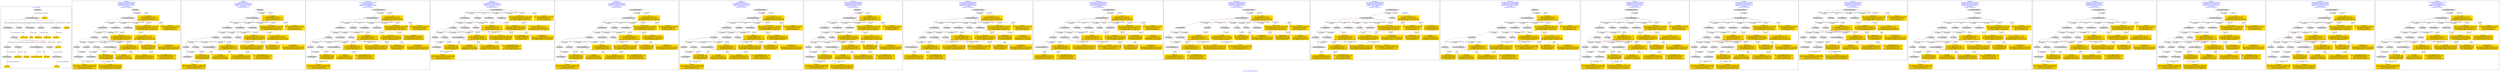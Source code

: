 digraph n0 {
fontcolor="blue"
remincross="true"
label="s13-s-art-institute-of-chicago.xml"
subgraph cluster_0 {
label="1-correct model"
n2[style="filled",color="white",fillcolor="lightgray",label="E12_Production1"];
n3[style="filled",color="white",fillcolor="lightgray",label="E21_Person1"];
n4[style="filled",color="white",fillcolor="lightgray",label="E69_Death1"];
n5[style="filled",color="white",fillcolor="lightgray",label="E74_Group1"];
n6[style="filled",color="white",fillcolor="lightgray",label="E82_Actor_Appellation1"];
n7[style="filled",color="white",fillcolor="lightgray",label="E67_Birth1"];
n8[shape="plaintext",style="filled",fillcolor="gold",label="Artist_URI"];
n9[style="filled",color="white",fillcolor="lightgray",label="E22_Man-Made_Object1"];
n10[style="filled",color="white",fillcolor="lightgray",label="E35_Title1"];
n11[style="filled",color="white",fillcolor="lightgray",label="E8_Acquisition1"];
n12[style="filled",color="white",fillcolor="lightgray",label="E55_Type1"];
n13[style="filled",color="white",fillcolor="lightgray",label="E54_Dimension1"];
n14[shape="plaintext",style="filled",fillcolor="gold",label="Linktodata"];
n15[shape="plaintext",style="filled",fillcolor="gold",label="Titleofartwork"];
n16[style="filled",color="white",fillcolor="lightgray",label="E38_Image1"];
n17[shape="plaintext",style="filled",fillcolor="gold",label="ImageURL"];
n18[style="filled",color="white",fillcolor="lightgray",label="E52_Time-Span1"];
n19[shape="plaintext",style="filled",fillcolor="gold",label="birthYear"];
n20[style="filled",color="white",fillcolor="lightgray",label="E52_Time-Span2"];
n21[shape="plaintext",style="filled",fillcolor="gold",label="deathYear"];
n22[shape="plaintext",style="filled",fillcolor="gold",label="Dimensions"];
n23[shape="plaintext",style="filled",fillcolor="gold",label="Technique_uri"];
n24[shape="plaintext",style="filled",fillcolor="gold",label="Typeofartwork"];
n25[shape="plaintext",style="filled",fillcolor="gold",label="Nationality_uri"];
n26[shape="plaintext",style="filled",fillcolor="gold",label="Nationality"];
n27[shape="plaintext",style="filled",fillcolor="gold",label="Artist_Appellation_URI"];
n28[shape="plaintext",style="filled",fillcolor="gold",label="Artistname"];
n29[shape="plaintext",style="filled",fillcolor="gold",label="Credit"];
}
subgraph cluster_1 {
label="candidate 0\nlink coherence:0.9615384615384616\nnode coherence:0.9583333333333334\nconfidence:0.5331847470948317\nmapping score:0.5447917410951026\ncost:25.99944\n-precision:0.92-recall:0.89"
n31[style="filled",color="white",fillcolor="lightgray",label="E12_Production1"];
n32[style="filled",color="white",fillcolor="lightgray",label="E21_Person1"];
n33[style="filled",color="white",fillcolor="lightgray",label="E55_Type1"];
n34[style="filled",color="white",fillcolor="lightgray",label="E67_Birth1"];
n35[style="filled",color="white",fillcolor="lightgray",label="E69_Death1"];
n36[style="filled",color="white",fillcolor="lightgray",label="E74_Group1"];
n37[style="filled",color="white",fillcolor="lightgray",label="E82_Actor_Appellation1"];
n38[style="filled",color="white",fillcolor="lightgray",label="E22_Man-Made_Object1"];
n39[style="filled",color="white",fillcolor="lightgray",label="E54_Dimension1"];
n40[style="filled",color="white",fillcolor="lightgray",label="E8_Acquisition1"];
n41[style="filled",color="white",fillcolor="lightgray",label="E38_Image1"];
n42[style="filled",color="white",fillcolor="lightgray",label="E52_Time-Span1"];
n43[style="filled",color="white",fillcolor="lightgray",label="E52_Time-Span3"];
n44[shape="plaintext",style="filled",fillcolor="gold",label="Credit\n[E30_Right,P3_has_note,0.333]\n[E8_Acquisition,P3_has_note,0.323]\n[E33_Linguistic_Object,P3_has_note,0.178]\n[E73_Information_Object,P3_has_note,0.166]"];
n45[shape="plaintext",style="filled",fillcolor="gold",label="Technique_uri\n[E57_Material,classLink,0.422]\n[E55_Type,classLink,0.405]\n[E74_Group,classLink,0.172]\n[E55_Type,label,0.001]"];
n46[shape="plaintext",style="filled",fillcolor="gold",label="Artist_URI\n[E21_Person,classLink,0.451]\n[E82_Actor_Appellation,classLink,0.33]\n[E39_Actor,classLink,0.135]\n[E22_Man-Made_Object,classLink,0.084]"];
n47[shape="plaintext",style="filled",fillcolor="gold",label="Nationality_uri\n[E74_Group,classLink,0.668]\n[E55_Type,classLink,0.198]\n[E57_Material,classLink,0.092]\n[E74_Group,label,0.042]"];
n48[shape="plaintext",style="filled",fillcolor="gold",label="Nationality\n[E74_Group,label,0.571]\n[E74_Group,classLink,0.326]\n[E8_Acquisition,P3_has_note,0.054]\n[E30_Right,P3_has_note,0.049]"];
n49[shape="plaintext",style="filled",fillcolor="gold",label="ImageURL\n[E38_Image,classLink,0.537]\n[E22_Man-Made_Object,classLink,0.333]\n[E39_Actor,classLink,0.076]\n[E73_Information_Object,P3_has_note,0.054]"];
n50[shape="plaintext",style="filled",fillcolor="gold",label="Artistname\n[E82_Actor_Appellation,label,0.563]\n[E22_Man-Made_Object,classLink,0.163]\n[E8_Acquisition,P3_has_note,0.139]\n[E33_Linguistic_Object,P3_has_note,0.134]"];
n51[shape="plaintext",style="filled",fillcolor="gold",label="deathYear\n[E52_Time-Span,P82_at_some_time_within,0.403]\n[E52_Time-Span,P82b_end_of_the_end,0.329]\n[E52_Time-Span,P82a_begin_of_the_begin,0.222]\n[E33_Linguistic_Object,P3_has_note,0.046]"];
n52[shape="plaintext",style="filled",fillcolor="gold",label="Dimensions\n[E54_Dimension,P3_has_note,0.904]\n[E73_Information_Object,P3_has_note,0.034]\n[E22_Man-Made_Object,P3_has_note,0.033]\n[E82_Actor_Appellation,label,0.03]"];
n53[shape="plaintext",style="filled",fillcolor="gold",label="Artist_Appellation_URI\n[E82_Actor_Appellation,classLink,0.837]\n[E21_Person,classLink,0.109]\n[E39_Actor,classLink,0.033]\n[E22_Man-Made_Object,classLink,0.021]"];
n54[shape="plaintext",style="filled",fillcolor="gold",label="Titleofartwork\n[E52_Time-Span,P82_at_some_time_within,0.308]\n[E73_Information_Object,P3_has_note,0.271]\n[E22_Man-Made_Object,P3_has_note,0.215]\n[E33_Linguistic_Object,P3_has_note,0.206]"];
n55[shape="plaintext",style="filled",fillcolor="gold",label="Typeofartwork\n[E55_Type,label,0.501]\n[E29_Design_or_Procedure,P3_has_note,0.442]\n[E73_Information_Object,P3_has_note,0.03]\n[E33_Linguistic_Object,P3_has_note,0.027]"];
n56[shape="plaintext",style="filled",fillcolor="gold",label="Linktodata\n[E22_Man-Made_Object,classLink,0.689]\n[E38_Image,classLink,0.139]\n[E39_Actor,classLink,0.111]\n[E21_Person,classLink,0.061]"];
n57[shape="plaintext",style="filled",fillcolor="gold",label="birthYear\n[E52_Time-Span,P82a_begin_of_the_begin,0.506]\n[E52_Time-Span,P82_at_some_time_within,0.396]\n[E52_Time-Span,label,0.061]\n[E52_Time-Span,P82b_end_of_the_end,0.037]"];
}
subgraph cluster_2 {
label="candidate 1\nlink coherence:0.96\nnode coherence:0.9583333333333334\nconfidence:0.5331847470948317\nmapping score:0.5447917410951026\ncost:24.99947\n-precision:0.88-recall:0.81"
n59[style="filled",color="white",fillcolor="lightgray",label="E12_Production1"];
n60[style="filled",color="white",fillcolor="lightgray",label="E21_Person1"];
n61[style="filled",color="white",fillcolor="lightgray",label="E52_Time-Span2"];
n62[style="filled",color="white",fillcolor="lightgray",label="E55_Type1"];
n63[style="filled",color="white",fillcolor="lightgray",label="E67_Birth1"];
n64[style="filled",color="white",fillcolor="lightgray",label="E74_Group1"];
n65[style="filled",color="white",fillcolor="lightgray",label="E82_Actor_Appellation1"];
n66[style="filled",color="white",fillcolor="lightgray",label="E22_Man-Made_Object1"];
n67[style="filled",color="white",fillcolor="lightgray",label="E54_Dimension1"];
n68[style="filled",color="white",fillcolor="lightgray",label="E8_Acquisition1"];
n69[style="filled",color="white",fillcolor="lightgray",label="E38_Image1"];
n70[style="filled",color="white",fillcolor="lightgray",label="E52_Time-Span1"];
n71[shape="plaintext",style="filled",fillcolor="gold",label="deathYear\n[E52_Time-Span,P82_at_some_time_within,0.403]\n[E52_Time-Span,P82b_end_of_the_end,0.329]\n[E52_Time-Span,P82a_begin_of_the_begin,0.222]\n[E33_Linguistic_Object,P3_has_note,0.046]"];
n72[shape="plaintext",style="filled",fillcolor="gold",label="Credit\n[E30_Right,P3_has_note,0.333]\n[E8_Acquisition,P3_has_note,0.323]\n[E33_Linguistic_Object,P3_has_note,0.178]\n[E73_Information_Object,P3_has_note,0.166]"];
n73[shape="plaintext",style="filled",fillcolor="gold",label="Technique_uri\n[E57_Material,classLink,0.422]\n[E55_Type,classLink,0.405]\n[E74_Group,classLink,0.172]\n[E55_Type,label,0.001]"];
n74[shape="plaintext",style="filled",fillcolor="gold",label="Artist_URI\n[E21_Person,classLink,0.451]\n[E82_Actor_Appellation,classLink,0.33]\n[E39_Actor,classLink,0.135]\n[E22_Man-Made_Object,classLink,0.084]"];
n75[shape="plaintext",style="filled",fillcolor="gold",label="Nationality_uri\n[E74_Group,classLink,0.668]\n[E55_Type,classLink,0.198]\n[E57_Material,classLink,0.092]\n[E74_Group,label,0.042]"];
n76[shape="plaintext",style="filled",fillcolor="gold",label="Nationality\n[E74_Group,label,0.571]\n[E74_Group,classLink,0.326]\n[E8_Acquisition,P3_has_note,0.054]\n[E30_Right,P3_has_note,0.049]"];
n77[shape="plaintext",style="filled",fillcolor="gold",label="ImageURL\n[E38_Image,classLink,0.537]\n[E22_Man-Made_Object,classLink,0.333]\n[E39_Actor,classLink,0.076]\n[E73_Information_Object,P3_has_note,0.054]"];
n78[shape="plaintext",style="filled",fillcolor="gold",label="Artistname\n[E82_Actor_Appellation,label,0.563]\n[E22_Man-Made_Object,classLink,0.163]\n[E8_Acquisition,P3_has_note,0.139]\n[E33_Linguistic_Object,P3_has_note,0.134]"];
n79[shape="plaintext",style="filled",fillcolor="gold",label="Dimensions\n[E54_Dimension,P3_has_note,0.904]\n[E73_Information_Object,P3_has_note,0.034]\n[E22_Man-Made_Object,P3_has_note,0.033]\n[E82_Actor_Appellation,label,0.03]"];
n80[shape="plaintext",style="filled",fillcolor="gold",label="Artist_Appellation_URI\n[E82_Actor_Appellation,classLink,0.837]\n[E21_Person,classLink,0.109]\n[E39_Actor,classLink,0.033]\n[E22_Man-Made_Object,classLink,0.021]"];
n81[shape="plaintext",style="filled",fillcolor="gold",label="Titleofartwork\n[E52_Time-Span,P82_at_some_time_within,0.308]\n[E73_Information_Object,P3_has_note,0.271]\n[E22_Man-Made_Object,P3_has_note,0.215]\n[E33_Linguistic_Object,P3_has_note,0.206]"];
n82[shape="plaintext",style="filled",fillcolor="gold",label="Typeofartwork\n[E55_Type,label,0.501]\n[E29_Design_or_Procedure,P3_has_note,0.442]\n[E73_Information_Object,P3_has_note,0.03]\n[E33_Linguistic_Object,P3_has_note,0.027]"];
n83[shape="plaintext",style="filled",fillcolor="gold",label="Linktodata\n[E22_Man-Made_Object,classLink,0.689]\n[E38_Image,classLink,0.139]\n[E39_Actor,classLink,0.111]\n[E21_Person,classLink,0.061]"];
n84[shape="plaintext",style="filled",fillcolor="gold",label="birthYear\n[E52_Time-Span,P82a_begin_of_the_begin,0.506]\n[E52_Time-Span,P82_at_some_time_within,0.396]\n[E52_Time-Span,label,0.061]\n[E52_Time-Span,P82b_end_of_the_end,0.037]"];
}
subgraph cluster_3 {
label="candidate 10\nlink coherence:0.9230769230769231\nnode coherence:0.96\nconfidence:0.4925548951466722\nmapping score:0.5198992507631764\ncost:25.99949\n-precision:0.73-recall:0.7"
n86[style="filled",color="white",fillcolor="lightgray",label="E12_Production1"];
n87[style="filled",color="white",fillcolor="lightgray",label="E21_Person1"];
n88[style="filled",color="white",fillcolor="lightgray",label="E52_Time-Span2"];
n89[style="filled",color="white",fillcolor="lightgray",label="E55_Type1"];
n90[style="filled",color="white",fillcolor="lightgray",label="E67_Birth1"];
n91[style="filled",color="white",fillcolor="lightgray",label="E74_Group1"];
n92[style="filled",color="white",fillcolor="lightgray",label="E82_Actor_Appellation1"];
n93[style="filled",color="white",fillcolor="lightgray",label="E22_Man-Made_Object1"];
n94[style="filled",color="white",fillcolor="lightgray",label="E38_Image1"];
n95[style="filled",color="white",fillcolor="lightgray",label="E54_Dimension1"];
n96[style="filled",color="white",fillcolor="lightgray",label="E8_Acquisition1"];
n97[style="filled",color="white",fillcolor="lightgray",label="E33_Linguistic_Object1"];
n98[style="filled",color="white",fillcolor="lightgray",label="E52_Time-Span1"];
n99[shape="plaintext",style="filled",fillcolor="gold",label="deathYear\n[E52_Time-Span,P82_at_some_time_within,0.403]\n[E52_Time-Span,P82b_end_of_the_end,0.329]\n[E52_Time-Span,P82a_begin_of_the_begin,0.222]\n[E33_Linguistic_Object,P3_has_note,0.046]"];
n100[shape="plaintext",style="filled",fillcolor="gold",label="Artistname\n[E82_Actor_Appellation,label,0.563]\n[E22_Man-Made_Object,classLink,0.163]\n[E8_Acquisition,P3_has_note,0.139]\n[E33_Linguistic_Object,P3_has_note,0.134]"];
n101[shape="plaintext",style="filled",fillcolor="gold",label="Technique_uri\n[E57_Material,classLink,0.422]\n[E55_Type,classLink,0.405]\n[E74_Group,classLink,0.172]\n[E55_Type,label,0.001]"];
n102[shape="plaintext",style="filled",fillcolor="gold",label="Artist_URI\n[E21_Person,classLink,0.451]\n[E82_Actor_Appellation,classLink,0.33]\n[E39_Actor,classLink,0.135]\n[E22_Man-Made_Object,classLink,0.084]"];
n103[shape="plaintext",style="filled",fillcolor="gold",label="Nationality_uri\n[E74_Group,classLink,0.668]\n[E55_Type,classLink,0.198]\n[E57_Material,classLink,0.092]\n[E74_Group,label,0.042]"];
n104[shape="plaintext",style="filled",fillcolor="gold",label="Nationality\n[E74_Group,label,0.571]\n[E74_Group,classLink,0.326]\n[E8_Acquisition,P3_has_note,0.054]\n[E30_Right,P3_has_note,0.049]"];
n105[shape="plaintext",style="filled",fillcolor="gold",label="ImageURL\n[E38_Image,classLink,0.537]\n[E22_Man-Made_Object,classLink,0.333]\n[E39_Actor,classLink,0.076]\n[E73_Information_Object,P3_has_note,0.054]"];
n106[shape="plaintext",style="filled",fillcolor="gold",label="Credit\n[E30_Right,P3_has_note,0.333]\n[E8_Acquisition,P3_has_note,0.323]\n[E33_Linguistic_Object,P3_has_note,0.178]\n[E73_Information_Object,P3_has_note,0.166]"];
n107[shape="plaintext",style="filled",fillcolor="gold",label="Dimensions\n[E54_Dimension,P3_has_note,0.904]\n[E73_Information_Object,P3_has_note,0.034]\n[E22_Man-Made_Object,P3_has_note,0.033]\n[E82_Actor_Appellation,label,0.03]"];
n108[shape="plaintext",style="filled",fillcolor="gold",label="Artist_Appellation_URI\n[E82_Actor_Appellation,classLink,0.837]\n[E21_Person,classLink,0.109]\n[E39_Actor,classLink,0.033]\n[E22_Man-Made_Object,classLink,0.021]"];
n109[shape="plaintext",style="filled",fillcolor="gold",label="Titleofartwork\n[E52_Time-Span,P82_at_some_time_within,0.308]\n[E73_Information_Object,P3_has_note,0.271]\n[E22_Man-Made_Object,P3_has_note,0.215]\n[E33_Linguistic_Object,P3_has_note,0.206]"];
n110[shape="plaintext",style="filled",fillcolor="gold",label="Typeofartwork\n[E55_Type,label,0.501]\n[E29_Design_or_Procedure,P3_has_note,0.442]\n[E73_Information_Object,P3_has_note,0.03]\n[E33_Linguistic_Object,P3_has_note,0.027]"];
n111[shape="plaintext",style="filled",fillcolor="gold",label="Linktodata\n[E22_Man-Made_Object,classLink,0.689]\n[E38_Image,classLink,0.139]\n[E39_Actor,classLink,0.111]\n[E21_Person,classLink,0.061]"];
n112[shape="plaintext",style="filled",fillcolor="gold",label="birthYear\n[E52_Time-Span,P82a_begin_of_the_begin,0.506]\n[E52_Time-Span,P82_at_some_time_within,0.396]\n[E52_Time-Span,label,0.061]\n[E52_Time-Span,P82b_end_of_the_end,0.037]"];
}
subgraph cluster_4 {
label="candidate 11\nlink coherence:0.92\nnode coherence:0.9583333333333334\nconfidence:0.5331847470948317\nmapping score:0.5447917410951026\ncost:24.9995\n-precision:0.84-recall:0.78"
n114[style="filled",color="white",fillcolor="lightgray",label="E12_Production1"];
n115[style="filled",color="white",fillcolor="lightgray",label="E21_Person1"];
n116[style="filled",color="white",fillcolor="lightgray",label="E52_Time-Span2"];
n117[style="filled",color="white",fillcolor="lightgray",label="E55_Type1"];
n118[style="filled",color="white",fillcolor="lightgray",label="E67_Birth1"];
n119[style="filled",color="white",fillcolor="lightgray",label="E74_Group1"];
n120[style="filled",color="white",fillcolor="lightgray",label="E82_Actor_Appellation1"];
n121[style="filled",color="white",fillcolor="lightgray",label="E22_Man-Made_Object1"];
n122[style="filled",color="white",fillcolor="lightgray",label="E38_Image1"];
n123[style="filled",color="white",fillcolor="lightgray",label="E54_Dimension1"];
n124[style="filled",color="white",fillcolor="lightgray",label="E8_Acquisition1"];
n125[style="filled",color="white",fillcolor="lightgray",label="E52_Time-Span1"];
n126[shape="plaintext",style="filled",fillcolor="gold",label="deathYear\n[E52_Time-Span,P82_at_some_time_within,0.403]\n[E52_Time-Span,P82b_end_of_the_end,0.329]\n[E52_Time-Span,P82a_begin_of_the_begin,0.222]\n[E33_Linguistic_Object,P3_has_note,0.046]"];
n127[shape="plaintext",style="filled",fillcolor="gold",label="Credit\n[E30_Right,P3_has_note,0.333]\n[E8_Acquisition,P3_has_note,0.323]\n[E33_Linguistic_Object,P3_has_note,0.178]\n[E73_Information_Object,P3_has_note,0.166]"];
n128[shape="plaintext",style="filled",fillcolor="gold",label="Technique_uri\n[E57_Material,classLink,0.422]\n[E55_Type,classLink,0.405]\n[E74_Group,classLink,0.172]\n[E55_Type,label,0.001]"];
n129[shape="plaintext",style="filled",fillcolor="gold",label="Artist_URI\n[E21_Person,classLink,0.451]\n[E82_Actor_Appellation,classLink,0.33]\n[E39_Actor,classLink,0.135]\n[E22_Man-Made_Object,classLink,0.084]"];
n130[shape="plaintext",style="filled",fillcolor="gold",label="Nationality_uri\n[E74_Group,classLink,0.668]\n[E55_Type,classLink,0.198]\n[E57_Material,classLink,0.092]\n[E74_Group,label,0.042]"];
n131[shape="plaintext",style="filled",fillcolor="gold",label="Nationality\n[E74_Group,label,0.571]\n[E74_Group,classLink,0.326]\n[E8_Acquisition,P3_has_note,0.054]\n[E30_Right,P3_has_note,0.049]"];
n132[shape="plaintext",style="filled",fillcolor="gold",label="ImageURL\n[E38_Image,classLink,0.537]\n[E22_Man-Made_Object,classLink,0.333]\n[E39_Actor,classLink,0.076]\n[E73_Information_Object,P3_has_note,0.054]"];
n133[shape="plaintext",style="filled",fillcolor="gold",label="Artistname\n[E82_Actor_Appellation,label,0.563]\n[E22_Man-Made_Object,classLink,0.163]\n[E8_Acquisition,P3_has_note,0.139]\n[E33_Linguistic_Object,P3_has_note,0.134]"];
n134[shape="plaintext",style="filled",fillcolor="gold",label="Dimensions\n[E54_Dimension,P3_has_note,0.904]\n[E73_Information_Object,P3_has_note,0.034]\n[E22_Man-Made_Object,P3_has_note,0.033]\n[E82_Actor_Appellation,label,0.03]"];
n135[shape="plaintext",style="filled",fillcolor="gold",label="Artist_Appellation_URI\n[E82_Actor_Appellation,classLink,0.837]\n[E21_Person,classLink,0.109]\n[E39_Actor,classLink,0.033]\n[E22_Man-Made_Object,classLink,0.021]"];
n136[shape="plaintext",style="filled",fillcolor="gold",label="Titleofartwork\n[E52_Time-Span,P82_at_some_time_within,0.308]\n[E73_Information_Object,P3_has_note,0.271]\n[E22_Man-Made_Object,P3_has_note,0.215]\n[E33_Linguistic_Object,P3_has_note,0.206]"];
n137[shape="plaintext",style="filled",fillcolor="gold",label="Typeofartwork\n[E55_Type,label,0.501]\n[E29_Design_or_Procedure,P3_has_note,0.442]\n[E73_Information_Object,P3_has_note,0.03]\n[E33_Linguistic_Object,P3_has_note,0.027]"];
n138[shape="plaintext",style="filled",fillcolor="gold",label="Linktodata\n[E22_Man-Made_Object,classLink,0.689]\n[E38_Image,classLink,0.139]\n[E39_Actor,classLink,0.111]\n[E21_Person,classLink,0.061]"];
n139[shape="plaintext",style="filled",fillcolor="gold",label="birthYear\n[E52_Time-Span,P82a_begin_of_the_begin,0.506]\n[E52_Time-Span,P82_at_some_time_within,0.396]\n[E52_Time-Span,label,0.061]\n[E52_Time-Span,P82b_end_of_the_end,0.037]"];
}
subgraph cluster_5 {
label="candidate 12\nlink coherence:0.92\nnode coherence:0.9583333333333334\nconfidence:0.5228327128033159\nmapping score:0.5413410629979306\ncost:24.99951\n-precision:0.76-recall:0.7"
n141[style="filled",color="white",fillcolor="lightgray",label="E12_Production1"];
n142[style="filled",color="white",fillcolor="lightgray",label="E21_Person1"];
n143[style="filled",color="white",fillcolor="lightgray",label="E52_Time-Span2"];
n144[style="filled",color="white",fillcolor="lightgray",label="E55_Type1"];
n145[style="filled",color="white",fillcolor="lightgray",label="E67_Birth1"];
n146[style="filled",color="white",fillcolor="lightgray",label="E74_Group1"];
n147[style="filled",color="white",fillcolor="lightgray",label="E82_Actor_Appellation1"];
n148[style="filled",color="white",fillcolor="lightgray",label="E22_Man-Made_Object1"];
n149[style="filled",color="white",fillcolor="lightgray",label="E38_Image1"];
n150[style="filled",color="white",fillcolor="lightgray",label="E54_Dimension1"];
n151[style="filled",color="white",fillcolor="lightgray",label="E33_Linguistic_Object2"];
n152[style="filled",color="white",fillcolor="lightgray",label="E52_Time-Span1"];
n153[shape="plaintext",style="filled",fillcolor="gold",label="deathYear\n[E52_Time-Span,P82_at_some_time_within,0.403]\n[E52_Time-Span,P82b_end_of_the_end,0.329]\n[E52_Time-Span,P82a_begin_of_the_begin,0.222]\n[E33_Linguistic_Object,P3_has_note,0.046]"];
n154[shape="plaintext",style="filled",fillcolor="gold",label="Technique_uri\n[E57_Material,classLink,0.422]\n[E55_Type,classLink,0.405]\n[E74_Group,classLink,0.172]\n[E55_Type,label,0.001]"];
n155[shape="plaintext",style="filled",fillcolor="gold",label="Artist_URI\n[E21_Person,classLink,0.451]\n[E82_Actor_Appellation,classLink,0.33]\n[E39_Actor,classLink,0.135]\n[E22_Man-Made_Object,classLink,0.084]"];
n156[shape="plaintext",style="filled",fillcolor="gold",label="Nationality_uri\n[E74_Group,classLink,0.668]\n[E55_Type,classLink,0.198]\n[E57_Material,classLink,0.092]\n[E74_Group,label,0.042]"];
n157[shape="plaintext",style="filled",fillcolor="gold",label="Nationality\n[E74_Group,label,0.571]\n[E74_Group,classLink,0.326]\n[E8_Acquisition,P3_has_note,0.054]\n[E30_Right,P3_has_note,0.049]"];
n158[shape="plaintext",style="filled",fillcolor="gold",label="ImageURL\n[E38_Image,classLink,0.537]\n[E22_Man-Made_Object,classLink,0.333]\n[E39_Actor,classLink,0.076]\n[E73_Information_Object,P3_has_note,0.054]"];
n159[shape="plaintext",style="filled",fillcolor="gold",label="Artistname\n[E82_Actor_Appellation,label,0.563]\n[E22_Man-Made_Object,classLink,0.163]\n[E8_Acquisition,P3_has_note,0.139]\n[E33_Linguistic_Object,P3_has_note,0.134]"];
n160[shape="plaintext",style="filled",fillcolor="gold",label="Dimensions\n[E54_Dimension,P3_has_note,0.904]\n[E73_Information_Object,P3_has_note,0.034]\n[E22_Man-Made_Object,P3_has_note,0.033]\n[E82_Actor_Appellation,label,0.03]"];
n161[shape="plaintext",style="filled",fillcolor="gold",label="Credit\n[E30_Right,P3_has_note,0.333]\n[E8_Acquisition,P3_has_note,0.323]\n[E33_Linguistic_Object,P3_has_note,0.178]\n[E73_Information_Object,P3_has_note,0.166]"];
n162[shape="plaintext",style="filled",fillcolor="gold",label="Artist_Appellation_URI\n[E82_Actor_Appellation,classLink,0.837]\n[E21_Person,classLink,0.109]\n[E39_Actor,classLink,0.033]\n[E22_Man-Made_Object,classLink,0.021]"];
n163[shape="plaintext",style="filled",fillcolor="gold",label="Titleofartwork\n[E52_Time-Span,P82_at_some_time_within,0.308]\n[E73_Information_Object,P3_has_note,0.271]\n[E22_Man-Made_Object,P3_has_note,0.215]\n[E33_Linguistic_Object,P3_has_note,0.206]"];
n164[shape="plaintext",style="filled",fillcolor="gold",label="Typeofartwork\n[E55_Type,label,0.501]\n[E29_Design_or_Procedure,P3_has_note,0.442]\n[E73_Information_Object,P3_has_note,0.03]\n[E33_Linguistic_Object,P3_has_note,0.027]"];
n165[shape="plaintext",style="filled",fillcolor="gold",label="Linktodata\n[E22_Man-Made_Object,classLink,0.689]\n[E38_Image,classLink,0.139]\n[E39_Actor,classLink,0.111]\n[E21_Person,classLink,0.061]"];
n166[shape="plaintext",style="filled",fillcolor="gold",label="birthYear\n[E52_Time-Span,P82a_begin_of_the_begin,0.506]\n[E52_Time-Span,P82_at_some_time_within,0.396]\n[E52_Time-Span,label,0.061]\n[E52_Time-Span,P82b_end_of_the_end,0.037]"];
}
subgraph cluster_6 {
label="candidate 13\nlink coherence:0.92\nnode coherence:0.9583333333333334\nconfidence:0.5228327128033159\nmapping score:0.5413410629979306\ncost:24.99952\n-precision:0.76-recall:0.7"
n168[style="filled",color="white",fillcolor="lightgray",label="E12_Production1"];
n169[style="filled",color="white",fillcolor="lightgray",label="E21_Person1"];
n170[style="filled",color="white",fillcolor="lightgray",label="E52_Time-Span2"];
n171[style="filled",color="white",fillcolor="lightgray",label="E55_Type1"];
n172[style="filled",color="white",fillcolor="lightgray",label="E67_Birth1"];
n173[style="filled",color="white",fillcolor="lightgray",label="E74_Group1"];
n174[style="filled",color="white",fillcolor="lightgray",label="E82_Actor_Appellation1"];
n175[style="filled",color="white",fillcolor="lightgray",label="E22_Man-Made_Object1"];
n176[style="filled",color="white",fillcolor="lightgray",label="E38_Image1"];
n177[style="filled",color="white",fillcolor="lightgray",label="E54_Dimension1"];
n178[style="filled",color="white",fillcolor="lightgray",label="E33_Linguistic_Object1"];
n179[style="filled",color="white",fillcolor="lightgray",label="E52_Time-Span1"];
n180[shape="plaintext",style="filled",fillcolor="gold",label="deathYear\n[E52_Time-Span,P82_at_some_time_within,0.403]\n[E52_Time-Span,P82b_end_of_the_end,0.329]\n[E52_Time-Span,P82a_begin_of_the_begin,0.222]\n[E33_Linguistic_Object,P3_has_note,0.046]"];
n181[shape="plaintext",style="filled",fillcolor="gold",label="Technique_uri\n[E57_Material,classLink,0.422]\n[E55_Type,classLink,0.405]\n[E74_Group,classLink,0.172]\n[E55_Type,label,0.001]"];
n182[shape="plaintext",style="filled",fillcolor="gold",label="Artist_URI\n[E21_Person,classLink,0.451]\n[E82_Actor_Appellation,classLink,0.33]\n[E39_Actor,classLink,0.135]\n[E22_Man-Made_Object,classLink,0.084]"];
n183[shape="plaintext",style="filled",fillcolor="gold",label="Nationality_uri\n[E74_Group,classLink,0.668]\n[E55_Type,classLink,0.198]\n[E57_Material,classLink,0.092]\n[E74_Group,label,0.042]"];
n184[shape="plaintext",style="filled",fillcolor="gold",label="Nationality\n[E74_Group,label,0.571]\n[E74_Group,classLink,0.326]\n[E8_Acquisition,P3_has_note,0.054]\n[E30_Right,P3_has_note,0.049]"];
n185[shape="plaintext",style="filled",fillcolor="gold",label="ImageURL\n[E38_Image,classLink,0.537]\n[E22_Man-Made_Object,classLink,0.333]\n[E39_Actor,classLink,0.076]\n[E73_Information_Object,P3_has_note,0.054]"];
n186[shape="plaintext",style="filled",fillcolor="gold",label="Credit\n[E30_Right,P3_has_note,0.333]\n[E8_Acquisition,P3_has_note,0.323]\n[E33_Linguistic_Object,P3_has_note,0.178]\n[E73_Information_Object,P3_has_note,0.166]"];
n187[shape="plaintext",style="filled",fillcolor="gold",label="Artistname\n[E82_Actor_Appellation,label,0.563]\n[E22_Man-Made_Object,classLink,0.163]\n[E8_Acquisition,P3_has_note,0.139]\n[E33_Linguistic_Object,P3_has_note,0.134]"];
n188[shape="plaintext",style="filled",fillcolor="gold",label="Dimensions\n[E54_Dimension,P3_has_note,0.904]\n[E73_Information_Object,P3_has_note,0.034]\n[E22_Man-Made_Object,P3_has_note,0.033]\n[E82_Actor_Appellation,label,0.03]"];
n189[shape="plaintext",style="filled",fillcolor="gold",label="Artist_Appellation_URI\n[E82_Actor_Appellation,classLink,0.837]\n[E21_Person,classLink,0.109]\n[E39_Actor,classLink,0.033]\n[E22_Man-Made_Object,classLink,0.021]"];
n190[shape="plaintext",style="filled",fillcolor="gold",label="Titleofartwork\n[E52_Time-Span,P82_at_some_time_within,0.308]\n[E73_Information_Object,P3_has_note,0.271]\n[E22_Man-Made_Object,P3_has_note,0.215]\n[E33_Linguistic_Object,P3_has_note,0.206]"];
n191[shape="plaintext",style="filled",fillcolor="gold",label="Typeofartwork\n[E55_Type,label,0.501]\n[E29_Design_or_Procedure,P3_has_note,0.442]\n[E73_Information_Object,P3_has_note,0.03]\n[E33_Linguistic_Object,P3_has_note,0.027]"];
n192[shape="plaintext",style="filled",fillcolor="gold",label="Linktodata\n[E22_Man-Made_Object,classLink,0.689]\n[E38_Image,classLink,0.139]\n[E39_Actor,classLink,0.111]\n[E21_Person,classLink,0.061]"];
n193[shape="plaintext",style="filled",fillcolor="gold",label="birthYear\n[E52_Time-Span,P82a_begin_of_the_begin,0.506]\n[E52_Time-Span,P82_at_some_time_within,0.396]\n[E52_Time-Span,label,0.061]\n[E52_Time-Span,P82b_end_of_the_end,0.037]"];
}
subgraph cluster_7 {
label="candidate 14\nlink coherence:0.9166666666666666\nnode coherence:0.9130434782608695\nconfidence:0.5410502521808942\nmapping score:0.5442217196710641\ncost:122.99952\n-precision:0.83-recall:0.74"
n195[style="filled",color="white",fillcolor="lightgray",label="E12_Production1"];
n196[style="filled",color="white",fillcolor="lightgray",label="E21_Person1"];
n197[style="filled",color="white",fillcolor="lightgray",label="E55_Type1"];
n198[style="filled",color="white",fillcolor="lightgray",label="E67_Birth1"];
n199[style="filled",color="white",fillcolor="lightgray",label="E74_Group1"];
n200[style="filled",color="white",fillcolor="lightgray",label="E82_Actor_Appellation1"];
n201[style="filled",color="white",fillcolor="lightgray",label="E22_Man-Made_Object1"];
n202[style="filled",color="white",fillcolor="lightgray",label="E54_Dimension1"];
n203[style="filled",color="white",fillcolor="lightgray",label="E8_Acquisition1"];
n204[style="filled",color="white",fillcolor="lightgray",label="E38_Image1"];
n205[style="filled",color="white",fillcolor="lightgray",label="E52_Time-Span1"];
n206[shape="plaintext",style="filled",fillcolor="gold",label="birthYear\n[E52_Time-Span,P82a_begin_of_the_begin,0.506]\n[E52_Time-Span,P82_at_some_time_within,0.396]\n[E52_Time-Span,label,0.061]\n[E52_Time-Span,P82b_end_of_the_end,0.037]"];
n207[shape="plaintext",style="filled",fillcolor="gold",label="Credit\n[E30_Right,P3_has_note,0.333]\n[E8_Acquisition,P3_has_note,0.323]\n[E33_Linguistic_Object,P3_has_note,0.178]\n[E73_Information_Object,P3_has_note,0.166]"];
n208[shape="plaintext",style="filled",fillcolor="gold",label="Technique_uri\n[E57_Material,classLink,0.422]\n[E55_Type,classLink,0.405]\n[E74_Group,classLink,0.172]\n[E55_Type,label,0.001]"];
n209[shape="plaintext",style="filled",fillcolor="gold",label="Artist_URI\n[E21_Person,classLink,0.451]\n[E82_Actor_Appellation,classLink,0.33]\n[E39_Actor,classLink,0.135]\n[E22_Man-Made_Object,classLink,0.084]"];
n210[shape="plaintext",style="filled",fillcolor="gold",label="Nationality_uri\n[E74_Group,classLink,0.668]\n[E55_Type,classLink,0.198]\n[E57_Material,classLink,0.092]\n[E74_Group,label,0.042]"];
n211[shape="plaintext",style="filled",fillcolor="gold",label="Nationality\n[E74_Group,label,0.571]\n[E74_Group,classLink,0.326]\n[E8_Acquisition,P3_has_note,0.054]\n[E30_Right,P3_has_note,0.049]"];
n212[shape="plaintext",style="filled",fillcolor="gold",label="ImageURL\n[E38_Image,classLink,0.537]\n[E22_Man-Made_Object,classLink,0.333]\n[E39_Actor,classLink,0.076]\n[E73_Information_Object,P3_has_note,0.054]"];
n213[shape="plaintext",style="filled",fillcolor="gold",label="Artistname\n[E82_Actor_Appellation,label,0.563]\n[E22_Man-Made_Object,classLink,0.163]\n[E8_Acquisition,P3_has_note,0.139]\n[E33_Linguistic_Object,P3_has_note,0.134]"];
n214[shape="plaintext",style="filled",fillcolor="gold",label="Dimensions\n[E54_Dimension,P3_has_note,0.904]\n[E73_Information_Object,P3_has_note,0.034]\n[E22_Man-Made_Object,P3_has_note,0.033]\n[E82_Actor_Appellation,label,0.03]"];
n215[shape="plaintext",style="filled",fillcolor="gold",label="Artist_Appellation_URI\n[E82_Actor_Appellation,classLink,0.837]\n[E21_Person,classLink,0.109]\n[E39_Actor,classLink,0.033]\n[E22_Man-Made_Object,classLink,0.021]"];
n216[shape="plaintext",style="filled",fillcolor="gold",label="Titleofartwork\n[E52_Time-Span,P82_at_some_time_within,0.308]\n[E73_Information_Object,P3_has_note,0.271]\n[E22_Man-Made_Object,P3_has_note,0.215]\n[E33_Linguistic_Object,P3_has_note,0.206]"];
n217[shape="plaintext",style="filled",fillcolor="gold",label="Typeofartwork\n[E55_Type,label,0.501]\n[E29_Design_or_Procedure,P3_has_note,0.442]\n[E73_Information_Object,P3_has_note,0.03]\n[E33_Linguistic_Object,P3_has_note,0.027]"];
n218[shape="plaintext",style="filled",fillcolor="gold",label="deathYear\n[E52_Time-Span,P82_at_some_time_within,0.403]\n[E52_Time-Span,P82b_end_of_the_end,0.329]\n[E52_Time-Span,P82a_begin_of_the_begin,0.222]\n[E33_Linguistic_Object,P3_has_note,0.046]"];
n219[shape="plaintext",style="filled",fillcolor="gold",label="Linktodata\n[E22_Man-Made_Object,classLink,0.689]\n[E38_Image,classLink,0.139]\n[E39_Actor,classLink,0.111]\n[E21_Person,classLink,0.061]"];
}
subgraph cluster_8 {
label="candidate 15\nlink coherence:0.9166666666666666\nnode coherence:0.9583333333333334\nconfidence:0.460201304205914\nmapping score:0.5204639267987967\ncost:23.99957\n-precision:0.54-recall:0.48"
n221[style="filled",color="white",fillcolor="lightgray",label="E12_Production1"];
n222[style="filled",color="white",fillcolor="lightgray",label="E21_Person1"];
n223[style="filled",color="white",fillcolor="lightgray",label="E52_Time-Span2"];
n224[style="filled",color="white",fillcolor="lightgray",label="E55_Type1"];
n225[style="filled",color="white",fillcolor="lightgray",label="E82_Actor_Appellation1"];
n226[style="filled",color="white",fillcolor="lightgray",label="E22_Man-Made_Object1"];
n227[style="filled",color="white",fillcolor="lightgray",label="E38_Image1"];
n228[style="filled",color="white",fillcolor="lightgray",label="E54_Dimension1"];
n229[style="filled",color="white",fillcolor="lightgray",label="E55_Type2"];
n230[style="filled",color="white",fillcolor="lightgray",label="E8_Acquisition1"];
n231[style="filled",color="white",fillcolor="lightgray",label="E33_Linguistic_Object2"];
n232[shape="plaintext",style="filled",fillcolor="gold",label="deathYear\n[E52_Time-Span,P82_at_some_time_within,0.403]\n[E52_Time-Span,P82b_end_of_the_end,0.329]\n[E52_Time-Span,P82a_begin_of_the_begin,0.222]\n[E33_Linguistic_Object,P3_has_note,0.046]"];
n233[shape="plaintext",style="filled",fillcolor="gold",label="birthYear\n[E52_Time-Span,P82a_begin_of_the_begin,0.506]\n[E52_Time-Span,P82_at_some_time_within,0.396]\n[E52_Time-Span,label,0.061]\n[E52_Time-Span,P82b_end_of_the_end,0.037]"];
n234[shape="plaintext",style="filled",fillcolor="gold",label="Nationality\n[E74_Group,label,0.571]\n[E74_Group,classLink,0.326]\n[E8_Acquisition,P3_has_note,0.054]\n[E30_Right,P3_has_note,0.049]"];
n235[shape="plaintext",style="filled",fillcolor="gold",label="Technique_uri\n[E57_Material,classLink,0.422]\n[E55_Type,classLink,0.405]\n[E74_Group,classLink,0.172]\n[E55_Type,label,0.001]"];
n236[shape="plaintext",style="filled",fillcolor="gold",label="Artist_URI\n[E21_Person,classLink,0.451]\n[E82_Actor_Appellation,classLink,0.33]\n[E39_Actor,classLink,0.135]\n[E22_Man-Made_Object,classLink,0.084]"];
n237[shape="plaintext",style="filled",fillcolor="gold",label="ImageURL\n[E38_Image,classLink,0.537]\n[E22_Man-Made_Object,classLink,0.333]\n[E39_Actor,classLink,0.076]\n[E73_Information_Object,P3_has_note,0.054]"];
n238[shape="plaintext",style="filled",fillcolor="gold",label="Artistname\n[E82_Actor_Appellation,label,0.563]\n[E22_Man-Made_Object,classLink,0.163]\n[E8_Acquisition,P3_has_note,0.139]\n[E33_Linguistic_Object,P3_has_note,0.134]"];
n239[shape="plaintext",style="filled",fillcolor="gold",label="Nationality_uri\n[E74_Group,classLink,0.668]\n[E55_Type,classLink,0.198]\n[E57_Material,classLink,0.092]\n[E74_Group,label,0.042]"];
n240[shape="plaintext",style="filled",fillcolor="gold",label="Dimensions\n[E54_Dimension,P3_has_note,0.904]\n[E73_Information_Object,P3_has_note,0.034]\n[E22_Man-Made_Object,P3_has_note,0.033]\n[E82_Actor_Appellation,label,0.03]"];
n241[shape="plaintext",style="filled",fillcolor="gold",label="Credit\n[E30_Right,P3_has_note,0.333]\n[E8_Acquisition,P3_has_note,0.323]\n[E33_Linguistic_Object,P3_has_note,0.178]\n[E73_Information_Object,P3_has_note,0.166]"];
n242[shape="plaintext",style="filled",fillcolor="gold",label="Artist_Appellation_URI\n[E82_Actor_Appellation,classLink,0.837]\n[E21_Person,classLink,0.109]\n[E39_Actor,classLink,0.033]\n[E22_Man-Made_Object,classLink,0.021]"];
n243[shape="plaintext",style="filled",fillcolor="gold",label="Titleofartwork\n[E52_Time-Span,P82_at_some_time_within,0.308]\n[E73_Information_Object,P3_has_note,0.271]\n[E22_Man-Made_Object,P3_has_note,0.215]\n[E33_Linguistic_Object,P3_has_note,0.206]"];
n244[shape="plaintext",style="filled",fillcolor="gold",label="Typeofartwork\n[E55_Type,label,0.501]\n[E29_Design_or_Procedure,P3_has_note,0.442]\n[E73_Information_Object,P3_has_note,0.03]\n[E33_Linguistic_Object,P3_has_note,0.027]"];
n245[shape="plaintext",style="filled",fillcolor="gold",label="Linktodata\n[E22_Man-Made_Object,classLink,0.689]\n[E38_Image,classLink,0.139]\n[E39_Actor,classLink,0.111]\n[E21_Person,classLink,0.061]"];
}
subgraph cluster_9 {
label="candidate 16\nlink coherence:0.9166666666666666\nnode coherence:0.9583333333333334\nconfidence:0.460201304205914\nmapping score:0.5204639267987967\ncost:23.99959\n-precision:0.54-recall:0.48"
n247[style="filled",color="white",fillcolor="lightgray",label="E12_Production1"];
n248[style="filled",color="white",fillcolor="lightgray",label="E21_Person1"];
n249[style="filled",color="white",fillcolor="lightgray",label="E52_Time-Span2"];
n250[style="filled",color="white",fillcolor="lightgray",label="E55_Type1"];
n251[style="filled",color="white",fillcolor="lightgray",label="E82_Actor_Appellation1"];
n252[style="filled",color="white",fillcolor="lightgray",label="E22_Man-Made_Object1"];
n253[style="filled",color="white",fillcolor="lightgray",label="E38_Image1"];
n254[style="filled",color="white",fillcolor="lightgray",label="E54_Dimension1"];
n255[style="filled",color="white",fillcolor="lightgray",label="E55_Type3"];
n256[style="filled",color="white",fillcolor="lightgray",label="E8_Acquisition1"];
n257[style="filled",color="white",fillcolor="lightgray",label="E33_Linguistic_Object2"];
n258[shape="plaintext",style="filled",fillcolor="gold",label="deathYear\n[E52_Time-Span,P82_at_some_time_within,0.403]\n[E52_Time-Span,P82b_end_of_the_end,0.329]\n[E52_Time-Span,P82a_begin_of_the_begin,0.222]\n[E33_Linguistic_Object,P3_has_note,0.046]"];
n259[shape="plaintext",style="filled",fillcolor="gold",label="birthYear\n[E52_Time-Span,P82a_begin_of_the_begin,0.506]\n[E52_Time-Span,P82_at_some_time_within,0.396]\n[E52_Time-Span,label,0.061]\n[E52_Time-Span,P82b_end_of_the_end,0.037]"];
n260[shape="plaintext",style="filled",fillcolor="gold",label="Nationality\n[E74_Group,label,0.571]\n[E74_Group,classLink,0.326]\n[E8_Acquisition,P3_has_note,0.054]\n[E30_Right,P3_has_note,0.049]"];
n261[shape="plaintext",style="filled",fillcolor="gold",label="Technique_uri\n[E57_Material,classLink,0.422]\n[E55_Type,classLink,0.405]\n[E74_Group,classLink,0.172]\n[E55_Type,label,0.001]"];
n262[shape="plaintext",style="filled",fillcolor="gold",label="Artist_URI\n[E21_Person,classLink,0.451]\n[E82_Actor_Appellation,classLink,0.33]\n[E39_Actor,classLink,0.135]\n[E22_Man-Made_Object,classLink,0.084]"];
n263[shape="plaintext",style="filled",fillcolor="gold",label="ImageURL\n[E38_Image,classLink,0.537]\n[E22_Man-Made_Object,classLink,0.333]\n[E39_Actor,classLink,0.076]\n[E73_Information_Object,P3_has_note,0.054]"];
n264[shape="plaintext",style="filled",fillcolor="gold",label="Artistname\n[E82_Actor_Appellation,label,0.563]\n[E22_Man-Made_Object,classLink,0.163]\n[E8_Acquisition,P3_has_note,0.139]\n[E33_Linguistic_Object,P3_has_note,0.134]"];
n265[shape="plaintext",style="filled",fillcolor="gold",label="Dimensions\n[E54_Dimension,P3_has_note,0.904]\n[E73_Information_Object,P3_has_note,0.034]\n[E22_Man-Made_Object,P3_has_note,0.033]\n[E82_Actor_Appellation,label,0.03]"];
n266[shape="plaintext",style="filled",fillcolor="gold",label="Credit\n[E30_Right,P3_has_note,0.333]\n[E8_Acquisition,P3_has_note,0.323]\n[E33_Linguistic_Object,P3_has_note,0.178]\n[E73_Information_Object,P3_has_note,0.166]"];
n267[shape="plaintext",style="filled",fillcolor="gold",label="Artist_Appellation_URI\n[E82_Actor_Appellation,classLink,0.837]\n[E21_Person,classLink,0.109]\n[E39_Actor,classLink,0.033]\n[E22_Man-Made_Object,classLink,0.021]"];
n268[shape="plaintext",style="filled",fillcolor="gold",label="Nationality_uri\n[E74_Group,classLink,0.668]\n[E55_Type,classLink,0.198]\n[E57_Material,classLink,0.092]\n[E74_Group,label,0.042]"];
n269[shape="plaintext",style="filled",fillcolor="gold",label="Titleofartwork\n[E52_Time-Span,P82_at_some_time_within,0.308]\n[E73_Information_Object,P3_has_note,0.271]\n[E22_Man-Made_Object,P3_has_note,0.215]\n[E33_Linguistic_Object,P3_has_note,0.206]"];
n270[shape="plaintext",style="filled",fillcolor="gold",label="Typeofartwork\n[E55_Type,label,0.501]\n[E29_Design_or_Procedure,P3_has_note,0.442]\n[E73_Information_Object,P3_has_note,0.03]\n[E33_Linguistic_Object,P3_has_note,0.027]"];
n271[shape="plaintext",style="filled",fillcolor="gold",label="Linktodata\n[E22_Man-Made_Object,classLink,0.689]\n[E38_Image,classLink,0.139]\n[E39_Actor,classLink,0.111]\n[E21_Person,classLink,0.061]"];
}
subgraph cluster_10 {
label="candidate 17\nlink coherence:0.9166666666666666\nnode coherence:0.9583333333333334\nconfidence:0.460201304205914\nmapping score:0.5204639267987967\ncost:23.99962\n-precision:0.54-recall:0.48"
n273[style="filled",color="white",fillcolor="lightgray",label="E12_Production1"];
n274[style="filled",color="white",fillcolor="lightgray",label="E21_Person1"];
n275[style="filled",color="white",fillcolor="lightgray",label="E52_Time-Span2"];
n276[style="filled",color="white",fillcolor="lightgray",label="E82_Actor_Appellation1"];
n277[style="filled",color="white",fillcolor="lightgray",label="E22_Man-Made_Object1"];
n278[style="filled",color="white",fillcolor="lightgray",label="E38_Image1"];
n279[style="filled",color="white",fillcolor="lightgray",label="E54_Dimension1"];
n280[style="filled",color="white",fillcolor="lightgray",label="E55_Type2"];
n281[style="filled",color="white",fillcolor="lightgray",label="E55_Type3"];
n282[style="filled",color="white",fillcolor="lightgray",label="E8_Acquisition1"];
n283[style="filled",color="white",fillcolor="lightgray",label="E33_Linguistic_Object2"];
n284[shape="plaintext",style="filled",fillcolor="gold",label="deathYear\n[E52_Time-Span,P82_at_some_time_within,0.403]\n[E52_Time-Span,P82b_end_of_the_end,0.329]\n[E52_Time-Span,P82a_begin_of_the_begin,0.222]\n[E33_Linguistic_Object,P3_has_note,0.046]"];
n285[shape="plaintext",style="filled",fillcolor="gold",label="birthYear\n[E52_Time-Span,P82a_begin_of_the_begin,0.506]\n[E52_Time-Span,P82_at_some_time_within,0.396]\n[E52_Time-Span,label,0.061]\n[E52_Time-Span,P82b_end_of_the_end,0.037]"];
n286[shape="plaintext",style="filled",fillcolor="gold",label="Nationality\n[E74_Group,label,0.571]\n[E74_Group,classLink,0.326]\n[E8_Acquisition,P3_has_note,0.054]\n[E30_Right,P3_has_note,0.049]"];
n287[shape="plaintext",style="filled",fillcolor="gold",label="Artist_URI\n[E21_Person,classLink,0.451]\n[E82_Actor_Appellation,classLink,0.33]\n[E39_Actor,classLink,0.135]\n[E22_Man-Made_Object,classLink,0.084]"];
n288[shape="plaintext",style="filled",fillcolor="gold",label="ImageURL\n[E38_Image,classLink,0.537]\n[E22_Man-Made_Object,classLink,0.333]\n[E39_Actor,classLink,0.076]\n[E73_Information_Object,P3_has_note,0.054]"];
n289[shape="plaintext",style="filled",fillcolor="gold",label="Artistname\n[E82_Actor_Appellation,label,0.563]\n[E22_Man-Made_Object,classLink,0.163]\n[E8_Acquisition,P3_has_note,0.139]\n[E33_Linguistic_Object,P3_has_note,0.134]"];
n290[shape="plaintext",style="filled",fillcolor="gold",label="Technique_uri\n[E57_Material,classLink,0.422]\n[E55_Type,classLink,0.405]\n[E74_Group,classLink,0.172]\n[E55_Type,label,0.001]"];
n291[shape="plaintext",style="filled",fillcolor="gold",label="Dimensions\n[E54_Dimension,P3_has_note,0.904]\n[E73_Information_Object,P3_has_note,0.034]\n[E22_Man-Made_Object,P3_has_note,0.033]\n[E82_Actor_Appellation,label,0.03]"];
n292[shape="plaintext",style="filled",fillcolor="gold",label="Credit\n[E30_Right,P3_has_note,0.333]\n[E8_Acquisition,P3_has_note,0.323]\n[E33_Linguistic_Object,P3_has_note,0.178]\n[E73_Information_Object,P3_has_note,0.166]"];
n293[shape="plaintext",style="filled",fillcolor="gold",label="Artist_Appellation_URI\n[E82_Actor_Appellation,classLink,0.837]\n[E21_Person,classLink,0.109]\n[E39_Actor,classLink,0.033]\n[E22_Man-Made_Object,classLink,0.021]"];
n294[shape="plaintext",style="filled",fillcolor="gold",label="Nationality_uri\n[E74_Group,classLink,0.668]\n[E55_Type,classLink,0.198]\n[E57_Material,classLink,0.092]\n[E74_Group,label,0.042]"];
n295[shape="plaintext",style="filled",fillcolor="gold",label="Titleofartwork\n[E52_Time-Span,P82_at_some_time_within,0.308]\n[E73_Information_Object,P3_has_note,0.271]\n[E22_Man-Made_Object,P3_has_note,0.215]\n[E33_Linguistic_Object,P3_has_note,0.206]"];
n296[shape="plaintext",style="filled",fillcolor="gold",label="Linktodata\n[E22_Man-Made_Object,classLink,0.689]\n[E38_Image,classLink,0.139]\n[E39_Actor,classLink,0.111]\n[E21_Person,classLink,0.061]"];
n297[shape="plaintext",style="filled",fillcolor="gold",label="Typeofartwork\n[E55_Type,label,0.501]\n[E29_Design_or_Procedure,P3_has_note,0.442]\n[E73_Information_Object,P3_has_note,0.03]\n[E33_Linguistic_Object,P3_has_note,0.027]"];
}
subgraph cluster_11 {
label="candidate 18\nlink coherence:0.9166666666666666\nnode coherence:0.9583333333333334\nconfidence:0.460201304205914\nmapping score:0.5204639267987967\ncost:23.99964\n-precision:0.54-recall:0.48"
n299[style="filled",color="white",fillcolor="lightgray",label="E12_Production1"];
n300[style="filled",color="white",fillcolor="lightgray",label="E21_Person1"];
n301[style="filled",color="white",fillcolor="lightgray",label="E52_Time-Span2"];
n302[style="filled",color="white",fillcolor="lightgray",label="E82_Actor_Appellation1"];
n303[style="filled",color="white",fillcolor="lightgray",label="E22_Man-Made_Object1"];
n304[style="filled",color="white",fillcolor="lightgray",label="E38_Image1"];
n305[style="filled",color="white",fillcolor="lightgray",label="E54_Dimension1"];
n306[style="filled",color="white",fillcolor="lightgray",label="E55_Type3"];
n307[style="filled",color="white",fillcolor="lightgray",label="E8_Acquisition1"];
n308[style="filled",color="white",fillcolor="lightgray",label="E33_Linguistic_Object2"];
n309[style="filled",color="white",fillcolor="lightgray",label="E55_Type4"];
n310[shape="plaintext",style="filled",fillcolor="gold",label="deathYear\n[E52_Time-Span,P82_at_some_time_within,0.403]\n[E52_Time-Span,P82b_end_of_the_end,0.329]\n[E52_Time-Span,P82a_begin_of_the_begin,0.222]\n[E33_Linguistic_Object,P3_has_note,0.046]"];
n311[shape="plaintext",style="filled",fillcolor="gold",label="birthYear\n[E52_Time-Span,P82a_begin_of_the_begin,0.506]\n[E52_Time-Span,P82_at_some_time_within,0.396]\n[E52_Time-Span,label,0.061]\n[E52_Time-Span,P82b_end_of_the_end,0.037]"];
n312[shape="plaintext",style="filled",fillcolor="gold",label="Nationality\n[E74_Group,label,0.571]\n[E74_Group,classLink,0.326]\n[E8_Acquisition,P3_has_note,0.054]\n[E30_Right,P3_has_note,0.049]"];
n313[shape="plaintext",style="filled",fillcolor="gold",label="Artist_URI\n[E21_Person,classLink,0.451]\n[E82_Actor_Appellation,classLink,0.33]\n[E39_Actor,classLink,0.135]\n[E22_Man-Made_Object,classLink,0.084]"];
n314[shape="plaintext",style="filled",fillcolor="gold",label="Typeofartwork\n[E55_Type,label,0.501]\n[E29_Design_or_Procedure,P3_has_note,0.442]\n[E73_Information_Object,P3_has_note,0.03]\n[E33_Linguistic_Object,P3_has_note,0.027]"];
n315[shape="plaintext",style="filled",fillcolor="gold",label="Nationality_uri\n[E74_Group,classLink,0.668]\n[E55_Type,classLink,0.198]\n[E57_Material,classLink,0.092]\n[E74_Group,label,0.042]"];
n316[shape="plaintext",style="filled",fillcolor="gold",label="ImageURL\n[E38_Image,classLink,0.537]\n[E22_Man-Made_Object,classLink,0.333]\n[E39_Actor,classLink,0.076]\n[E73_Information_Object,P3_has_note,0.054]"];
n317[shape="plaintext",style="filled",fillcolor="gold",label="Artistname\n[E82_Actor_Appellation,label,0.563]\n[E22_Man-Made_Object,classLink,0.163]\n[E8_Acquisition,P3_has_note,0.139]\n[E33_Linguistic_Object,P3_has_note,0.134]"];
n318[shape="plaintext",style="filled",fillcolor="gold",label="Dimensions\n[E54_Dimension,P3_has_note,0.904]\n[E73_Information_Object,P3_has_note,0.034]\n[E22_Man-Made_Object,P3_has_note,0.033]\n[E82_Actor_Appellation,label,0.03]"];
n319[shape="plaintext",style="filled",fillcolor="gold",label="Credit\n[E30_Right,P3_has_note,0.333]\n[E8_Acquisition,P3_has_note,0.323]\n[E33_Linguistic_Object,P3_has_note,0.178]\n[E73_Information_Object,P3_has_note,0.166]"];
n320[shape="plaintext",style="filled",fillcolor="gold",label="Artist_Appellation_URI\n[E82_Actor_Appellation,classLink,0.837]\n[E21_Person,classLink,0.109]\n[E39_Actor,classLink,0.033]\n[E22_Man-Made_Object,classLink,0.021]"];
n321[shape="plaintext",style="filled",fillcolor="gold",label="Technique_uri\n[E57_Material,classLink,0.422]\n[E55_Type,classLink,0.405]\n[E74_Group,classLink,0.172]\n[E55_Type,label,0.001]"];
n322[shape="plaintext",style="filled",fillcolor="gold",label="Titleofartwork\n[E52_Time-Span,P82_at_some_time_within,0.308]\n[E73_Information_Object,P3_has_note,0.271]\n[E22_Man-Made_Object,P3_has_note,0.215]\n[E33_Linguistic_Object,P3_has_note,0.206]"];
n323[shape="plaintext",style="filled",fillcolor="gold",label="Linktodata\n[E22_Man-Made_Object,classLink,0.689]\n[E38_Image,classLink,0.139]\n[E39_Actor,classLink,0.111]\n[E21_Person,classLink,0.061]"];
}
subgraph cluster_12 {
label="candidate 19\nlink coherence:0.9130434782608695\nnode coherence:0.9130434782608695\nconfidence:0.5410502521808942\nmapping score:0.5442217196710641\ncost:22.99955\n-precision:0.78-recall:0.67"
n325[style="filled",color="white",fillcolor="lightgray",label="E12_Production1"];
n326[style="filled",color="white",fillcolor="lightgray",label="E21_Person1"];
n327[style="filled",color="white",fillcolor="lightgray",label="E52_Time-Span2"];
n328[style="filled",color="white",fillcolor="lightgray",label="E55_Type1"];
n329[style="filled",color="white",fillcolor="lightgray",label="E74_Group1"];
n330[style="filled",color="white",fillcolor="lightgray",label="E82_Actor_Appellation1"];
n331[style="filled",color="white",fillcolor="lightgray",label="E22_Man-Made_Object1"];
n332[style="filled",color="white",fillcolor="lightgray",label="E54_Dimension1"];
n333[style="filled",color="white",fillcolor="lightgray",label="E8_Acquisition1"];
n334[style="filled",color="white",fillcolor="lightgray",label="E38_Image1"];
n335[shape="plaintext",style="filled",fillcolor="gold",label="deathYear\n[E52_Time-Span,P82_at_some_time_within,0.403]\n[E52_Time-Span,P82b_end_of_the_end,0.329]\n[E52_Time-Span,P82a_begin_of_the_begin,0.222]\n[E33_Linguistic_Object,P3_has_note,0.046]"];
n336[shape="plaintext",style="filled",fillcolor="gold",label="birthYear\n[E52_Time-Span,P82a_begin_of_the_begin,0.506]\n[E52_Time-Span,P82_at_some_time_within,0.396]\n[E52_Time-Span,label,0.061]\n[E52_Time-Span,P82b_end_of_the_end,0.037]"];
n337[shape="plaintext",style="filled",fillcolor="gold",label="Credit\n[E30_Right,P3_has_note,0.333]\n[E8_Acquisition,P3_has_note,0.323]\n[E33_Linguistic_Object,P3_has_note,0.178]\n[E73_Information_Object,P3_has_note,0.166]"];
n338[shape="plaintext",style="filled",fillcolor="gold",label="Technique_uri\n[E57_Material,classLink,0.422]\n[E55_Type,classLink,0.405]\n[E74_Group,classLink,0.172]\n[E55_Type,label,0.001]"];
n339[shape="plaintext",style="filled",fillcolor="gold",label="Artist_URI\n[E21_Person,classLink,0.451]\n[E82_Actor_Appellation,classLink,0.33]\n[E39_Actor,classLink,0.135]\n[E22_Man-Made_Object,classLink,0.084]"];
n340[shape="plaintext",style="filled",fillcolor="gold",label="Nationality_uri\n[E74_Group,classLink,0.668]\n[E55_Type,classLink,0.198]\n[E57_Material,classLink,0.092]\n[E74_Group,label,0.042]"];
n341[shape="plaintext",style="filled",fillcolor="gold",label="Nationality\n[E74_Group,label,0.571]\n[E74_Group,classLink,0.326]\n[E8_Acquisition,P3_has_note,0.054]\n[E30_Right,P3_has_note,0.049]"];
n342[shape="plaintext",style="filled",fillcolor="gold",label="ImageURL\n[E38_Image,classLink,0.537]\n[E22_Man-Made_Object,classLink,0.333]\n[E39_Actor,classLink,0.076]\n[E73_Information_Object,P3_has_note,0.054]"];
n343[shape="plaintext",style="filled",fillcolor="gold",label="Artistname\n[E82_Actor_Appellation,label,0.563]\n[E22_Man-Made_Object,classLink,0.163]\n[E8_Acquisition,P3_has_note,0.139]\n[E33_Linguistic_Object,P3_has_note,0.134]"];
n344[shape="plaintext",style="filled",fillcolor="gold",label="Dimensions\n[E54_Dimension,P3_has_note,0.904]\n[E73_Information_Object,P3_has_note,0.034]\n[E22_Man-Made_Object,P3_has_note,0.033]\n[E82_Actor_Appellation,label,0.03]"];
n345[shape="plaintext",style="filled",fillcolor="gold",label="Artist_Appellation_URI\n[E82_Actor_Appellation,classLink,0.837]\n[E21_Person,classLink,0.109]\n[E39_Actor,classLink,0.033]\n[E22_Man-Made_Object,classLink,0.021]"];
n346[shape="plaintext",style="filled",fillcolor="gold",label="Titleofartwork\n[E52_Time-Span,P82_at_some_time_within,0.308]\n[E73_Information_Object,P3_has_note,0.271]\n[E22_Man-Made_Object,P3_has_note,0.215]\n[E33_Linguistic_Object,P3_has_note,0.206]"];
n347[shape="plaintext",style="filled",fillcolor="gold",label="Typeofartwork\n[E55_Type,label,0.501]\n[E29_Design_or_Procedure,P3_has_note,0.442]\n[E73_Information_Object,P3_has_note,0.03]\n[E33_Linguistic_Object,P3_has_note,0.027]"];
n348[shape="plaintext",style="filled",fillcolor="gold",label="Linktodata\n[E22_Man-Made_Object,classLink,0.689]\n[E38_Image,classLink,0.139]\n[E39_Actor,classLink,0.111]\n[E21_Person,classLink,0.061]"];
}
subgraph cluster_13 {
label="candidate 2\nlink coherence:0.9259259259259259\nnode coherence:0.9583333333333334\nconfidence:0.5331847470948317\nmapping score:0.5447917410951026\ncost:26.99945\n-precision:0.85-recall:0.85"
n350[style="filled",color="white",fillcolor="lightgray",label="E12_Production1"];
n351[style="filled",color="white",fillcolor="lightgray",label="E21_Person1"];
n352[style="filled",color="white",fillcolor="lightgray",label="E55_Type1"];
n353[style="filled",color="white",fillcolor="lightgray",label="E67_Birth1"];
n354[style="filled",color="white",fillcolor="lightgray",label="E69_Death1"];
n355[style="filled",color="white",fillcolor="lightgray",label="E74_Group1"];
n356[style="filled",color="white",fillcolor="lightgray",label="E82_Actor_Appellation1"];
n357[style="filled",color="white",fillcolor="lightgray",label="E22_Man-Made_Object1"];
n358[style="filled",color="white",fillcolor="lightgray",label="E38_Image1"];
n359[style="filled",color="white",fillcolor="lightgray",label="E54_Dimension1"];
n360[style="filled",color="white",fillcolor="lightgray",label="E8_Acquisition1"];
n361[style="filled",color="white",fillcolor="lightgray",label="E33_Linguistic_Object2"];
n362[style="filled",color="white",fillcolor="lightgray",label="E52_Time-Span1"];
n363[style="filled",color="white",fillcolor="lightgray",label="E52_Time-Span3"];
n364[shape="plaintext",style="filled",fillcolor="gold",label="Credit\n[E30_Right,P3_has_note,0.333]\n[E8_Acquisition,P3_has_note,0.323]\n[E33_Linguistic_Object,P3_has_note,0.178]\n[E73_Information_Object,P3_has_note,0.166]"];
n365[shape="plaintext",style="filled",fillcolor="gold",label="Technique_uri\n[E57_Material,classLink,0.422]\n[E55_Type,classLink,0.405]\n[E74_Group,classLink,0.172]\n[E55_Type,label,0.001]"];
n366[shape="plaintext",style="filled",fillcolor="gold",label="Artist_URI\n[E21_Person,classLink,0.451]\n[E82_Actor_Appellation,classLink,0.33]\n[E39_Actor,classLink,0.135]\n[E22_Man-Made_Object,classLink,0.084]"];
n367[shape="plaintext",style="filled",fillcolor="gold",label="Nationality_uri\n[E74_Group,classLink,0.668]\n[E55_Type,classLink,0.198]\n[E57_Material,classLink,0.092]\n[E74_Group,label,0.042]"];
n368[shape="plaintext",style="filled",fillcolor="gold",label="Nationality\n[E74_Group,label,0.571]\n[E74_Group,classLink,0.326]\n[E8_Acquisition,P3_has_note,0.054]\n[E30_Right,P3_has_note,0.049]"];
n369[shape="plaintext",style="filled",fillcolor="gold",label="ImageURL\n[E38_Image,classLink,0.537]\n[E22_Man-Made_Object,classLink,0.333]\n[E39_Actor,classLink,0.076]\n[E73_Information_Object,P3_has_note,0.054]"];
n370[shape="plaintext",style="filled",fillcolor="gold",label="Artistname\n[E82_Actor_Appellation,label,0.563]\n[E22_Man-Made_Object,classLink,0.163]\n[E8_Acquisition,P3_has_note,0.139]\n[E33_Linguistic_Object,P3_has_note,0.134]"];
n371[shape="plaintext",style="filled",fillcolor="gold",label="deathYear\n[E52_Time-Span,P82_at_some_time_within,0.403]\n[E52_Time-Span,P82b_end_of_the_end,0.329]\n[E52_Time-Span,P82a_begin_of_the_begin,0.222]\n[E33_Linguistic_Object,P3_has_note,0.046]"];
n372[shape="plaintext",style="filled",fillcolor="gold",label="Dimensions\n[E54_Dimension,P3_has_note,0.904]\n[E73_Information_Object,P3_has_note,0.034]\n[E22_Man-Made_Object,P3_has_note,0.033]\n[E82_Actor_Appellation,label,0.03]"];
n373[shape="plaintext",style="filled",fillcolor="gold",label="Artist_Appellation_URI\n[E82_Actor_Appellation,classLink,0.837]\n[E21_Person,classLink,0.109]\n[E39_Actor,classLink,0.033]\n[E22_Man-Made_Object,classLink,0.021]"];
n374[shape="plaintext",style="filled",fillcolor="gold",label="Titleofartwork\n[E52_Time-Span,P82_at_some_time_within,0.308]\n[E73_Information_Object,P3_has_note,0.271]\n[E22_Man-Made_Object,P3_has_note,0.215]\n[E33_Linguistic_Object,P3_has_note,0.206]"];
n375[shape="plaintext",style="filled",fillcolor="gold",label="Typeofartwork\n[E55_Type,label,0.501]\n[E29_Design_or_Procedure,P3_has_note,0.442]\n[E73_Information_Object,P3_has_note,0.03]\n[E33_Linguistic_Object,P3_has_note,0.027]"];
n376[shape="plaintext",style="filled",fillcolor="gold",label="Linktodata\n[E22_Man-Made_Object,classLink,0.689]\n[E38_Image,classLink,0.139]\n[E39_Actor,classLink,0.111]\n[E21_Person,classLink,0.061]"];
n377[shape="plaintext",style="filled",fillcolor="gold",label="birthYear\n[E52_Time-Span,P82a_begin_of_the_begin,0.506]\n[E52_Time-Span,P82_at_some_time_within,0.396]\n[E52_Time-Span,label,0.061]\n[E52_Time-Span,P82b_end_of_the_end,0.037]"];
}
subgraph cluster_14 {
label="candidate 3\nlink coherence:0.9259259259259259\nnode coherence:0.9583333333333334\nconfidence:0.5331847470948317\nmapping score:0.5447917410951026\ncost:26.99946\n-precision:0.85-recall:0.85"
n379[style="filled",color="white",fillcolor="lightgray",label="E12_Production1"];
n380[style="filled",color="white",fillcolor="lightgray",label="E21_Person1"];
n381[style="filled",color="white",fillcolor="lightgray",label="E55_Type1"];
n382[style="filled",color="white",fillcolor="lightgray",label="E67_Birth1"];
n383[style="filled",color="white",fillcolor="lightgray",label="E69_Death1"];
n384[style="filled",color="white",fillcolor="lightgray",label="E74_Group1"];
n385[style="filled",color="white",fillcolor="lightgray",label="E82_Actor_Appellation1"];
n386[style="filled",color="white",fillcolor="lightgray",label="E22_Man-Made_Object1"];
n387[style="filled",color="white",fillcolor="lightgray",label="E38_Image1"];
n388[style="filled",color="white",fillcolor="lightgray",label="E54_Dimension1"];
n389[style="filled",color="white",fillcolor="lightgray",label="E8_Acquisition1"];
n390[style="filled",color="white",fillcolor="lightgray",label="E33_Linguistic_Object1"];
n391[style="filled",color="white",fillcolor="lightgray",label="E52_Time-Span1"];
n392[style="filled",color="white",fillcolor="lightgray",label="E52_Time-Span3"];
n393[shape="plaintext",style="filled",fillcolor="gold",label="Credit\n[E30_Right,P3_has_note,0.333]\n[E8_Acquisition,P3_has_note,0.323]\n[E33_Linguistic_Object,P3_has_note,0.178]\n[E73_Information_Object,P3_has_note,0.166]"];
n394[shape="plaintext",style="filled",fillcolor="gold",label="Technique_uri\n[E57_Material,classLink,0.422]\n[E55_Type,classLink,0.405]\n[E74_Group,classLink,0.172]\n[E55_Type,label,0.001]"];
n395[shape="plaintext",style="filled",fillcolor="gold",label="Artist_URI\n[E21_Person,classLink,0.451]\n[E82_Actor_Appellation,classLink,0.33]\n[E39_Actor,classLink,0.135]\n[E22_Man-Made_Object,classLink,0.084]"];
n396[shape="plaintext",style="filled",fillcolor="gold",label="Nationality_uri\n[E74_Group,classLink,0.668]\n[E55_Type,classLink,0.198]\n[E57_Material,classLink,0.092]\n[E74_Group,label,0.042]"];
n397[shape="plaintext",style="filled",fillcolor="gold",label="Nationality\n[E74_Group,label,0.571]\n[E74_Group,classLink,0.326]\n[E8_Acquisition,P3_has_note,0.054]\n[E30_Right,P3_has_note,0.049]"];
n398[shape="plaintext",style="filled",fillcolor="gold",label="ImageURL\n[E38_Image,classLink,0.537]\n[E22_Man-Made_Object,classLink,0.333]\n[E39_Actor,classLink,0.076]\n[E73_Information_Object,P3_has_note,0.054]"];
n399[shape="plaintext",style="filled",fillcolor="gold",label="Artistname\n[E82_Actor_Appellation,label,0.563]\n[E22_Man-Made_Object,classLink,0.163]\n[E8_Acquisition,P3_has_note,0.139]\n[E33_Linguistic_Object,P3_has_note,0.134]"];
n400[shape="plaintext",style="filled",fillcolor="gold",label="deathYear\n[E52_Time-Span,P82_at_some_time_within,0.403]\n[E52_Time-Span,P82b_end_of_the_end,0.329]\n[E52_Time-Span,P82a_begin_of_the_begin,0.222]\n[E33_Linguistic_Object,P3_has_note,0.046]"];
n401[shape="plaintext",style="filled",fillcolor="gold",label="Dimensions\n[E54_Dimension,P3_has_note,0.904]\n[E73_Information_Object,P3_has_note,0.034]\n[E22_Man-Made_Object,P3_has_note,0.033]\n[E82_Actor_Appellation,label,0.03]"];
n402[shape="plaintext",style="filled",fillcolor="gold",label="Artist_Appellation_URI\n[E82_Actor_Appellation,classLink,0.837]\n[E21_Person,classLink,0.109]\n[E39_Actor,classLink,0.033]\n[E22_Man-Made_Object,classLink,0.021]"];
n403[shape="plaintext",style="filled",fillcolor="gold",label="Titleofartwork\n[E52_Time-Span,P82_at_some_time_within,0.308]\n[E73_Information_Object,P3_has_note,0.271]\n[E22_Man-Made_Object,P3_has_note,0.215]\n[E33_Linguistic_Object,P3_has_note,0.206]"];
n404[shape="plaintext",style="filled",fillcolor="gold",label="Typeofartwork\n[E55_Type,label,0.501]\n[E29_Design_or_Procedure,P3_has_note,0.442]\n[E73_Information_Object,P3_has_note,0.03]\n[E33_Linguistic_Object,P3_has_note,0.027]"];
n405[shape="plaintext",style="filled",fillcolor="gold",label="Linktodata\n[E22_Man-Made_Object,classLink,0.689]\n[E38_Image,classLink,0.139]\n[E39_Actor,classLink,0.111]\n[E21_Person,classLink,0.061]"];
n406[shape="plaintext",style="filled",fillcolor="gold",label="birthYear\n[E52_Time-Span,P82a_begin_of_the_begin,0.506]\n[E52_Time-Span,P82_at_some_time_within,0.396]\n[E52_Time-Span,label,0.061]\n[E52_Time-Span,P82b_end_of_the_end,0.037]"];
}
subgraph cluster_15 {
label="candidate 4\nlink coherence:0.9230769230769231\nnode coherence:0.9583333333333334\nconfidence:0.5331847470948317\nmapping score:0.5447917410951026\ncost:25.99947\n-precision:0.88-recall:0.85"
n408[style="filled",color="white",fillcolor="lightgray",label="E12_Production1"];
n409[style="filled",color="white",fillcolor="lightgray",label="E21_Person1"];
n410[style="filled",color="white",fillcolor="lightgray",label="E55_Type1"];
n411[style="filled",color="white",fillcolor="lightgray",label="E67_Birth1"];
n412[style="filled",color="white",fillcolor="lightgray",label="E69_Death1"];
n413[style="filled",color="white",fillcolor="lightgray",label="E74_Group1"];
n414[style="filled",color="white",fillcolor="lightgray",label="E82_Actor_Appellation1"];
n415[style="filled",color="white",fillcolor="lightgray",label="E22_Man-Made_Object1"];
n416[style="filled",color="white",fillcolor="lightgray",label="E38_Image1"];
n417[style="filled",color="white",fillcolor="lightgray",label="E54_Dimension1"];
n418[style="filled",color="white",fillcolor="lightgray",label="E8_Acquisition1"];
n419[style="filled",color="white",fillcolor="lightgray",label="E52_Time-Span1"];
n420[style="filled",color="white",fillcolor="lightgray",label="E52_Time-Span3"];
n421[shape="plaintext",style="filled",fillcolor="gold",label="Credit\n[E30_Right,P3_has_note,0.333]\n[E8_Acquisition,P3_has_note,0.323]\n[E33_Linguistic_Object,P3_has_note,0.178]\n[E73_Information_Object,P3_has_note,0.166]"];
n422[shape="plaintext",style="filled",fillcolor="gold",label="Technique_uri\n[E57_Material,classLink,0.422]\n[E55_Type,classLink,0.405]\n[E74_Group,classLink,0.172]\n[E55_Type,label,0.001]"];
n423[shape="plaintext",style="filled",fillcolor="gold",label="Artist_URI\n[E21_Person,classLink,0.451]\n[E82_Actor_Appellation,classLink,0.33]\n[E39_Actor,classLink,0.135]\n[E22_Man-Made_Object,classLink,0.084]"];
n424[shape="plaintext",style="filled",fillcolor="gold",label="Nationality_uri\n[E74_Group,classLink,0.668]\n[E55_Type,classLink,0.198]\n[E57_Material,classLink,0.092]\n[E74_Group,label,0.042]"];
n425[shape="plaintext",style="filled",fillcolor="gold",label="Nationality\n[E74_Group,label,0.571]\n[E74_Group,classLink,0.326]\n[E8_Acquisition,P3_has_note,0.054]\n[E30_Right,P3_has_note,0.049]"];
n426[shape="plaintext",style="filled",fillcolor="gold",label="ImageURL\n[E38_Image,classLink,0.537]\n[E22_Man-Made_Object,classLink,0.333]\n[E39_Actor,classLink,0.076]\n[E73_Information_Object,P3_has_note,0.054]"];
n427[shape="plaintext",style="filled",fillcolor="gold",label="Artistname\n[E82_Actor_Appellation,label,0.563]\n[E22_Man-Made_Object,classLink,0.163]\n[E8_Acquisition,P3_has_note,0.139]\n[E33_Linguistic_Object,P3_has_note,0.134]"];
n428[shape="plaintext",style="filled",fillcolor="gold",label="deathYear\n[E52_Time-Span,P82_at_some_time_within,0.403]\n[E52_Time-Span,P82b_end_of_the_end,0.329]\n[E52_Time-Span,P82a_begin_of_the_begin,0.222]\n[E33_Linguistic_Object,P3_has_note,0.046]"];
n429[shape="plaintext",style="filled",fillcolor="gold",label="Dimensions\n[E54_Dimension,P3_has_note,0.904]\n[E73_Information_Object,P3_has_note,0.034]\n[E22_Man-Made_Object,P3_has_note,0.033]\n[E82_Actor_Appellation,label,0.03]"];
n430[shape="plaintext",style="filled",fillcolor="gold",label="Artist_Appellation_URI\n[E82_Actor_Appellation,classLink,0.837]\n[E21_Person,classLink,0.109]\n[E39_Actor,classLink,0.033]\n[E22_Man-Made_Object,classLink,0.021]"];
n431[shape="plaintext",style="filled",fillcolor="gold",label="Titleofartwork\n[E52_Time-Span,P82_at_some_time_within,0.308]\n[E73_Information_Object,P3_has_note,0.271]\n[E22_Man-Made_Object,P3_has_note,0.215]\n[E33_Linguistic_Object,P3_has_note,0.206]"];
n432[shape="plaintext",style="filled",fillcolor="gold",label="Typeofartwork\n[E55_Type,label,0.501]\n[E29_Design_or_Procedure,P3_has_note,0.442]\n[E73_Information_Object,P3_has_note,0.03]\n[E33_Linguistic_Object,P3_has_note,0.027]"];
n433[shape="plaintext",style="filled",fillcolor="gold",label="Linktodata\n[E22_Man-Made_Object,classLink,0.689]\n[E38_Image,classLink,0.139]\n[E39_Actor,classLink,0.111]\n[E21_Person,classLink,0.061]"];
n434[shape="plaintext",style="filled",fillcolor="gold",label="birthYear\n[E52_Time-Span,P82a_begin_of_the_begin,0.506]\n[E52_Time-Span,P82_at_some_time_within,0.396]\n[E52_Time-Span,label,0.061]\n[E52_Time-Span,P82b_end_of_the_end,0.037]"];
}
subgraph cluster_16 {
label="candidate 5\nlink coherence:0.9230769230769231\nnode coherence:0.9583333333333334\nconfidence:0.5331847470948317\nmapping score:0.5447917410951026\ncost:25.99948\n-precision:0.81-recall:0.78"
n436[style="filled",color="white",fillcolor="lightgray",label="E12_Production1"];
n437[style="filled",color="white",fillcolor="lightgray",label="E21_Person1"];
n438[style="filled",color="white",fillcolor="lightgray",label="E52_Time-Span2"];
n439[style="filled",color="white",fillcolor="lightgray",label="E55_Type1"];
n440[style="filled",color="white",fillcolor="lightgray",label="E67_Birth1"];
n441[style="filled",color="white",fillcolor="lightgray",label="E74_Group1"];
n442[style="filled",color="white",fillcolor="lightgray",label="E82_Actor_Appellation1"];
n443[style="filled",color="white",fillcolor="lightgray",label="E22_Man-Made_Object1"];
n444[style="filled",color="white",fillcolor="lightgray",label="E38_Image1"];
n445[style="filled",color="white",fillcolor="lightgray",label="E54_Dimension1"];
n446[style="filled",color="white",fillcolor="lightgray",label="E8_Acquisition1"];
n447[style="filled",color="white",fillcolor="lightgray",label="E33_Linguistic_Object2"];
n448[style="filled",color="white",fillcolor="lightgray",label="E52_Time-Span1"];
n449[shape="plaintext",style="filled",fillcolor="gold",label="deathYear\n[E52_Time-Span,P82_at_some_time_within,0.403]\n[E52_Time-Span,P82b_end_of_the_end,0.329]\n[E52_Time-Span,P82a_begin_of_the_begin,0.222]\n[E33_Linguistic_Object,P3_has_note,0.046]"];
n450[shape="plaintext",style="filled",fillcolor="gold",label="Credit\n[E30_Right,P3_has_note,0.333]\n[E8_Acquisition,P3_has_note,0.323]\n[E33_Linguistic_Object,P3_has_note,0.178]\n[E73_Information_Object,P3_has_note,0.166]"];
n451[shape="plaintext",style="filled",fillcolor="gold",label="Technique_uri\n[E57_Material,classLink,0.422]\n[E55_Type,classLink,0.405]\n[E74_Group,classLink,0.172]\n[E55_Type,label,0.001]"];
n452[shape="plaintext",style="filled",fillcolor="gold",label="Artist_URI\n[E21_Person,classLink,0.451]\n[E82_Actor_Appellation,classLink,0.33]\n[E39_Actor,classLink,0.135]\n[E22_Man-Made_Object,classLink,0.084]"];
n453[shape="plaintext",style="filled",fillcolor="gold",label="Nationality_uri\n[E74_Group,classLink,0.668]\n[E55_Type,classLink,0.198]\n[E57_Material,classLink,0.092]\n[E74_Group,label,0.042]"];
n454[shape="plaintext",style="filled",fillcolor="gold",label="Nationality\n[E74_Group,label,0.571]\n[E74_Group,classLink,0.326]\n[E8_Acquisition,P3_has_note,0.054]\n[E30_Right,P3_has_note,0.049]"];
n455[shape="plaintext",style="filled",fillcolor="gold",label="ImageURL\n[E38_Image,classLink,0.537]\n[E22_Man-Made_Object,classLink,0.333]\n[E39_Actor,classLink,0.076]\n[E73_Information_Object,P3_has_note,0.054]"];
n456[shape="plaintext",style="filled",fillcolor="gold",label="Artistname\n[E82_Actor_Appellation,label,0.563]\n[E22_Man-Made_Object,classLink,0.163]\n[E8_Acquisition,P3_has_note,0.139]\n[E33_Linguistic_Object,P3_has_note,0.134]"];
n457[shape="plaintext",style="filled",fillcolor="gold",label="Dimensions\n[E54_Dimension,P3_has_note,0.904]\n[E73_Information_Object,P3_has_note,0.034]\n[E22_Man-Made_Object,P3_has_note,0.033]\n[E82_Actor_Appellation,label,0.03]"];
n458[shape="plaintext",style="filled",fillcolor="gold",label="Artist_Appellation_URI\n[E82_Actor_Appellation,classLink,0.837]\n[E21_Person,classLink,0.109]\n[E39_Actor,classLink,0.033]\n[E22_Man-Made_Object,classLink,0.021]"];
n459[shape="plaintext",style="filled",fillcolor="gold",label="Titleofartwork\n[E52_Time-Span,P82_at_some_time_within,0.308]\n[E73_Information_Object,P3_has_note,0.271]\n[E22_Man-Made_Object,P3_has_note,0.215]\n[E33_Linguistic_Object,P3_has_note,0.206]"];
n460[shape="plaintext",style="filled",fillcolor="gold",label="Typeofartwork\n[E55_Type,label,0.501]\n[E29_Design_or_Procedure,P3_has_note,0.442]\n[E73_Information_Object,P3_has_note,0.03]\n[E33_Linguistic_Object,P3_has_note,0.027]"];
n461[shape="plaintext",style="filled",fillcolor="gold",label="Linktodata\n[E22_Man-Made_Object,classLink,0.689]\n[E38_Image,classLink,0.139]\n[E39_Actor,classLink,0.111]\n[E21_Person,classLink,0.061]"];
n462[shape="plaintext",style="filled",fillcolor="gold",label="birthYear\n[E52_Time-Span,P82a_begin_of_the_begin,0.506]\n[E52_Time-Span,P82_at_some_time_within,0.396]\n[E52_Time-Span,label,0.061]\n[E52_Time-Span,P82b_end_of_the_end,0.037]"];
}
subgraph cluster_17 {
label="candidate 6\nlink coherence:0.9230769230769231\nnode coherence:0.9583333333333334\nconfidence:0.5331847470948317\nmapping score:0.5447917410951026\ncost:25.99949\n-precision:0.81-recall:0.78"
n464[style="filled",color="white",fillcolor="lightgray",label="E12_Production1"];
n465[style="filled",color="white",fillcolor="lightgray",label="E21_Person1"];
n466[style="filled",color="white",fillcolor="lightgray",label="E52_Time-Span2"];
n467[style="filled",color="white",fillcolor="lightgray",label="E55_Type1"];
n468[style="filled",color="white",fillcolor="lightgray",label="E67_Birth1"];
n469[style="filled",color="white",fillcolor="lightgray",label="E74_Group1"];
n470[style="filled",color="white",fillcolor="lightgray",label="E82_Actor_Appellation1"];
n471[style="filled",color="white",fillcolor="lightgray",label="E22_Man-Made_Object1"];
n472[style="filled",color="white",fillcolor="lightgray",label="E38_Image1"];
n473[style="filled",color="white",fillcolor="lightgray",label="E54_Dimension1"];
n474[style="filled",color="white",fillcolor="lightgray",label="E8_Acquisition1"];
n475[style="filled",color="white",fillcolor="lightgray",label="E33_Linguistic_Object1"];
n476[style="filled",color="white",fillcolor="lightgray",label="E52_Time-Span1"];
n477[shape="plaintext",style="filled",fillcolor="gold",label="deathYear\n[E52_Time-Span,P82_at_some_time_within,0.403]\n[E52_Time-Span,P82b_end_of_the_end,0.329]\n[E52_Time-Span,P82a_begin_of_the_begin,0.222]\n[E33_Linguistic_Object,P3_has_note,0.046]"];
n478[shape="plaintext",style="filled",fillcolor="gold",label="Credit\n[E30_Right,P3_has_note,0.333]\n[E8_Acquisition,P3_has_note,0.323]\n[E33_Linguistic_Object,P3_has_note,0.178]\n[E73_Information_Object,P3_has_note,0.166]"];
n479[shape="plaintext",style="filled",fillcolor="gold",label="Technique_uri\n[E57_Material,classLink,0.422]\n[E55_Type,classLink,0.405]\n[E74_Group,classLink,0.172]\n[E55_Type,label,0.001]"];
n480[shape="plaintext",style="filled",fillcolor="gold",label="Artist_URI\n[E21_Person,classLink,0.451]\n[E82_Actor_Appellation,classLink,0.33]\n[E39_Actor,classLink,0.135]\n[E22_Man-Made_Object,classLink,0.084]"];
n481[shape="plaintext",style="filled",fillcolor="gold",label="Nationality_uri\n[E74_Group,classLink,0.668]\n[E55_Type,classLink,0.198]\n[E57_Material,classLink,0.092]\n[E74_Group,label,0.042]"];
n482[shape="plaintext",style="filled",fillcolor="gold",label="Nationality\n[E74_Group,label,0.571]\n[E74_Group,classLink,0.326]\n[E8_Acquisition,P3_has_note,0.054]\n[E30_Right,P3_has_note,0.049]"];
n483[shape="plaintext",style="filled",fillcolor="gold",label="ImageURL\n[E38_Image,classLink,0.537]\n[E22_Man-Made_Object,classLink,0.333]\n[E39_Actor,classLink,0.076]\n[E73_Information_Object,P3_has_note,0.054]"];
n484[shape="plaintext",style="filled",fillcolor="gold",label="Artistname\n[E82_Actor_Appellation,label,0.563]\n[E22_Man-Made_Object,classLink,0.163]\n[E8_Acquisition,P3_has_note,0.139]\n[E33_Linguistic_Object,P3_has_note,0.134]"];
n485[shape="plaintext",style="filled",fillcolor="gold",label="Dimensions\n[E54_Dimension,P3_has_note,0.904]\n[E73_Information_Object,P3_has_note,0.034]\n[E22_Man-Made_Object,P3_has_note,0.033]\n[E82_Actor_Appellation,label,0.03]"];
n486[shape="plaintext",style="filled",fillcolor="gold",label="Artist_Appellation_URI\n[E82_Actor_Appellation,classLink,0.837]\n[E21_Person,classLink,0.109]\n[E39_Actor,classLink,0.033]\n[E22_Man-Made_Object,classLink,0.021]"];
n487[shape="plaintext",style="filled",fillcolor="gold",label="Titleofartwork\n[E52_Time-Span,P82_at_some_time_within,0.308]\n[E73_Information_Object,P3_has_note,0.271]\n[E22_Man-Made_Object,P3_has_note,0.215]\n[E33_Linguistic_Object,P3_has_note,0.206]"];
n488[shape="plaintext",style="filled",fillcolor="gold",label="Typeofartwork\n[E55_Type,label,0.501]\n[E29_Design_or_Procedure,P3_has_note,0.442]\n[E73_Information_Object,P3_has_note,0.03]\n[E33_Linguistic_Object,P3_has_note,0.027]"];
n489[shape="plaintext",style="filled",fillcolor="gold",label="Linktodata\n[E22_Man-Made_Object,classLink,0.689]\n[E38_Image,classLink,0.139]\n[E39_Actor,classLink,0.111]\n[E21_Person,classLink,0.061]"];
n490[shape="plaintext",style="filled",fillcolor="gold",label="birthYear\n[E52_Time-Span,P82a_begin_of_the_begin,0.506]\n[E52_Time-Span,P82_at_some_time_within,0.396]\n[E52_Time-Span,label,0.061]\n[E52_Time-Span,P82b_end_of_the_end,0.037]"];
}
subgraph cluster_18 {
label="candidate 7\nlink coherence:0.9230769230769231\nnode coherence:0.9583333333333334\nconfidence:0.5228327128033159\nmapping score:0.5413410629979306\ncost:25.99948\n-precision:0.81-recall:0.78"
n492[style="filled",color="white",fillcolor="lightgray",label="E12_Production1"];
n493[style="filled",color="white",fillcolor="lightgray",label="E21_Person1"];
n494[style="filled",color="white",fillcolor="lightgray",label="E55_Type1"];
n495[style="filled",color="white",fillcolor="lightgray",label="E67_Birth1"];
n496[style="filled",color="white",fillcolor="lightgray",label="E69_Death1"];
n497[style="filled",color="white",fillcolor="lightgray",label="E74_Group1"];
n498[style="filled",color="white",fillcolor="lightgray",label="E82_Actor_Appellation1"];
n499[style="filled",color="white",fillcolor="lightgray",label="E22_Man-Made_Object1"];
n500[style="filled",color="white",fillcolor="lightgray",label="E38_Image1"];
n501[style="filled",color="white",fillcolor="lightgray",label="E54_Dimension1"];
n502[style="filled",color="white",fillcolor="lightgray",label="E33_Linguistic_Object2"];
n503[style="filled",color="white",fillcolor="lightgray",label="E52_Time-Span1"];
n504[style="filled",color="white",fillcolor="lightgray",label="E52_Time-Span3"];
n505[shape="plaintext",style="filled",fillcolor="gold",label="Technique_uri\n[E57_Material,classLink,0.422]\n[E55_Type,classLink,0.405]\n[E74_Group,classLink,0.172]\n[E55_Type,label,0.001]"];
n506[shape="plaintext",style="filled",fillcolor="gold",label="Artist_URI\n[E21_Person,classLink,0.451]\n[E82_Actor_Appellation,classLink,0.33]\n[E39_Actor,classLink,0.135]\n[E22_Man-Made_Object,classLink,0.084]"];
n507[shape="plaintext",style="filled",fillcolor="gold",label="Nationality_uri\n[E74_Group,classLink,0.668]\n[E55_Type,classLink,0.198]\n[E57_Material,classLink,0.092]\n[E74_Group,label,0.042]"];
n508[shape="plaintext",style="filled",fillcolor="gold",label="Nationality\n[E74_Group,label,0.571]\n[E74_Group,classLink,0.326]\n[E8_Acquisition,P3_has_note,0.054]\n[E30_Right,P3_has_note,0.049]"];
n509[shape="plaintext",style="filled",fillcolor="gold",label="ImageURL\n[E38_Image,classLink,0.537]\n[E22_Man-Made_Object,classLink,0.333]\n[E39_Actor,classLink,0.076]\n[E73_Information_Object,P3_has_note,0.054]"];
n510[shape="plaintext",style="filled",fillcolor="gold",label="Artistname\n[E82_Actor_Appellation,label,0.563]\n[E22_Man-Made_Object,classLink,0.163]\n[E8_Acquisition,P3_has_note,0.139]\n[E33_Linguistic_Object,P3_has_note,0.134]"];
n511[shape="plaintext",style="filled",fillcolor="gold",label="deathYear\n[E52_Time-Span,P82_at_some_time_within,0.403]\n[E52_Time-Span,P82b_end_of_the_end,0.329]\n[E52_Time-Span,P82a_begin_of_the_begin,0.222]\n[E33_Linguistic_Object,P3_has_note,0.046]"];
n512[shape="plaintext",style="filled",fillcolor="gold",label="Dimensions\n[E54_Dimension,P3_has_note,0.904]\n[E73_Information_Object,P3_has_note,0.034]\n[E22_Man-Made_Object,P3_has_note,0.033]\n[E82_Actor_Appellation,label,0.03]"];
n513[shape="plaintext",style="filled",fillcolor="gold",label="Credit\n[E30_Right,P3_has_note,0.333]\n[E8_Acquisition,P3_has_note,0.323]\n[E33_Linguistic_Object,P3_has_note,0.178]\n[E73_Information_Object,P3_has_note,0.166]"];
n514[shape="plaintext",style="filled",fillcolor="gold",label="Artist_Appellation_URI\n[E82_Actor_Appellation,classLink,0.837]\n[E21_Person,classLink,0.109]\n[E39_Actor,classLink,0.033]\n[E22_Man-Made_Object,classLink,0.021]"];
n515[shape="plaintext",style="filled",fillcolor="gold",label="Titleofartwork\n[E52_Time-Span,P82_at_some_time_within,0.308]\n[E73_Information_Object,P3_has_note,0.271]\n[E22_Man-Made_Object,P3_has_note,0.215]\n[E33_Linguistic_Object,P3_has_note,0.206]"];
n516[shape="plaintext",style="filled",fillcolor="gold",label="Typeofartwork\n[E55_Type,label,0.501]\n[E29_Design_or_Procedure,P3_has_note,0.442]\n[E73_Information_Object,P3_has_note,0.03]\n[E33_Linguistic_Object,P3_has_note,0.027]"];
n517[shape="plaintext",style="filled",fillcolor="gold",label="Linktodata\n[E22_Man-Made_Object,classLink,0.689]\n[E38_Image,classLink,0.139]\n[E39_Actor,classLink,0.111]\n[E21_Person,classLink,0.061]"];
n518[shape="plaintext",style="filled",fillcolor="gold",label="birthYear\n[E52_Time-Span,P82a_begin_of_the_begin,0.506]\n[E52_Time-Span,P82_at_some_time_within,0.396]\n[E52_Time-Span,label,0.061]\n[E52_Time-Span,P82b_end_of_the_end,0.037]"];
}
subgraph cluster_19 {
label="candidate 8\nlink coherence:0.9230769230769231\nnode coherence:0.9583333333333334\nconfidence:0.5228327128033159\nmapping score:0.5413410629979306\ncost:25.99949\n-precision:0.81-recall:0.78"
n520[style="filled",color="white",fillcolor="lightgray",label="E12_Production1"];
n521[style="filled",color="white",fillcolor="lightgray",label="E21_Person1"];
n522[style="filled",color="white",fillcolor="lightgray",label="E55_Type1"];
n523[style="filled",color="white",fillcolor="lightgray",label="E67_Birth1"];
n524[style="filled",color="white",fillcolor="lightgray",label="E69_Death1"];
n525[style="filled",color="white",fillcolor="lightgray",label="E74_Group1"];
n526[style="filled",color="white",fillcolor="lightgray",label="E82_Actor_Appellation1"];
n527[style="filled",color="white",fillcolor="lightgray",label="E22_Man-Made_Object1"];
n528[style="filled",color="white",fillcolor="lightgray",label="E38_Image1"];
n529[style="filled",color="white",fillcolor="lightgray",label="E54_Dimension1"];
n530[style="filled",color="white",fillcolor="lightgray",label="E33_Linguistic_Object1"];
n531[style="filled",color="white",fillcolor="lightgray",label="E52_Time-Span1"];
n532[style="filled",color="white",fillcolor="lightgray",label="E52_Time-Span3"];
n533[shape="plaintext",style="filled",fillcolor="gold",label="Technique_uri\n[E57_Material,classLink,0.422]\n[E55_Type,classLink,0.405]\n[E74_Group,classLink,0.172]\n[E55_Type,label,0.001]"];
n534[shape="plaintext",style="filled",fillcolor="gold",label="Artist_URI\n[E21_Person,classLink,0.451]\n[E82_Actor_Appellation,classLink,0.33]\n[E39_Actor,classLink,0.135]\n[E22_Man-Made_Object,classLink,0.084]"];
n535[shape="plaintext",style="filled",fillcolor="gold",label="Nationality_uri\n[E74_Group,classLink,0.668]\n[E55_Type,classLink,0.198]\n[E57_Material,classLink,0.092]\n[E74_Group,label,0.042]"];
n536[shape="plaintext",style="filled",fillcolor="gold",label="Nationality\n[E74_Group,label,0.571]\n[E74_Group,classLink,0.326]\n[E8_Acquisition,P3_has_note,0.054]\n[E30_Right,P3_has_note,0.049]"];
n537[shape="plaintext",style="filled",fillcolor="gold",label="ImageURL\n[E38_Image,classLink,0.537]\n[E22_Man-Made_Object,classLink,0.333]\n[E39_Actor,classLink,0.076]\n[E73_Information_Object,P3_has_note,0.054]"];
n538[shape="plaintext",style="filled",fillcolor="gold",label="Credit\n[E30_Right,P3_has_note,0.333]\n[E8_Acquisition,P3_has_note,0.323]\n[E33_Linguistic_Object,P3_has_note,0.178]\n[E73_Information_Object,P3_has_note,0.166]"];
n539[shape="plaintext",style="filled",fillcolor="gold",label="Artistname\n[E82_Actor_Appellation,label,0.563]\n[E22_Man-Made_Object,classLink,0.163]\n[E8_Acquisition,P3_has_note,0.139]\n[E33_Linguistic_Object,P3_has_note,0.134]"];
n540[shape="plaintext",style="filled",fillcolor="gold",label="deathYear\n[E52_Time-Span,P82_at_some_time_within,0.403]\n[E52_Time-Span,P82b_end_of_the_end,0.329]\n[E52_Time-Span,P82a_begin_of_the_begin,0.222]\n[E33_Linguistic_Object,P3_has_note,0.046]"];
n541[shape="plaintext",style="filled",fillcolor="gold",label="Dimensions\n[E54_Dimension,P3_has_note,0.904]\n[E73_Information_Object,P3_has_note,0.034]\n[E22_Man-Made_Object,P3_has_note,0.033]\n[E82_Actor_Appellation,label,0.03]"];
n542[shape="plaintext",style="filled",fillcolor="gold",label="Artist_Appellation_URI\n[E82_Actor_Appellation,classLink,0.837]\n[E21_Person,classLink,0.109]\n[E39_Actor,classLink,0.033]\n[E22_Man-Made_Object,classLink,0.021]"];
n543[shape="plaintext",style="filled",fillcolor="gold",label="Titleofartwork\n[E52_Time-Span,P82_at_some_time_within,0.308]\n[E73_Information_Object,P3_has_note,0.271]\n[E22_Man-Made_Object,P3_has_note,0.215]\n[E33_Linguistic_Object,P3_has_note,0.206]"];
n544[shape="plaintext",style="filled",fillcolor="gold",label="Typeofartwork\n[E55_Type,label,0.501]\n[E29_Design_or_Procedure,P3_has_note,0.442]\n[E73_Information_Object,P3_has_note,0.03]\n[E33_Linguistic_Object,P3_has_note,0.027]"];
n545[shape="plaintext",style="filled",fillcolor="gold",label="Linktodata\n[E22_Man-Made_Object,classLink,0.689]\n[E38_Image,classLink,0.139]\n[E39_Actor,classLink,0.111]\n[E21_Person,classLink,0.061]"];
n546[shape="plaintext",style="filled",fillcolor="gold",label="birthYear\n[E52_Time-Span,P82a_begin_of_the_begin,0.506]\n[E52_Time-Span,P82_at_some_time_within,0.396]\n[E52_Time-Span,label,0.061]\n[E52_Time-Span,P82b_end_of_the_end,0.037]"];
}
subgraph cluster_20 {
label="candidate 9\nlink coherence:0.9230769230769231\nnode coherence:0.96\nconfidence:0.4925548951466722\nmapping score:0.5198992507631764\ncost:25.99948\n-precision:0.73-recall:0.7"
n548[style="filled",color="white",fillcolor="lightgray",label="E12_Production1"];
n549[style="filled",color="white",fillcolor="lightgray",label="E21_Person1"];
n550[style="filled",color="white",fillcolor="lightgray",label="E52_Time-Span2"];
n551[style="filled",color="white",fillcolor="lightgray",label="E55_Type1"];
n552[style="filled",color="white",fillcolor="lightgray",label="E67_Birth1"];
n553[style="filled",color="white",fillcolor="lightgray",label="E74_Group1"];
n554[style="filled",color="white",fillcolor="lightgray",label="E82_Actor_Appellation1"];
n555[style="filled",color="white",fillcolor="lightgray",label="E22_Man-Made_Object1"];
n556[style="filled",color="white",fillcolor="lightgray",label="E38_Image1"];
n557[style="filled",color="white",fillcolor="lightgray",label="E54_Dimension1"];
n558[style="filled",color="white",fillcolor="lightgray",label="E8_Acquisition1"];
n559[style="filled",color="white",fillcolor="lightgray",label="E33_Linguistic_Object2"];
n560[style="filled",color="white",fillcolor="lightgray",label="E52_Time-Span1"];
n561[shape="plaintext",style="filled",fillcolor="gold",label="deathYear\n[E52_Time-Span,P82_at_some_time_within,0.403]\n[E52_Time-Span,P82b_end_of_the_end,0.329]\n[E52_Time-Span,P82a_begin_of_the_begin,0.222]\n[E33_Linguistic_Object,P3_has_note,0.046]"];
n562[shape="plaintext",style="filled",fillcolor="gold",label="Artistname\n[E82_Actor_Appellation,label,0.563]\n[E22_Man-Made_Object,classLink,0.163]\n[E8_Acquisition,P3_has_note,0.139]\n[E33_Linguistic_Object,P3_has_note,0.134]"];
n563[shape="plaintext",style="filled",fillcolor="gold",label="Technique_uri\n[E57_Material,classLink,0.422]\n[E55_Type,classLink,0.405]\n[E74_Group,classLink,0.172]\n[E55_Type,label,0.001]"];
n564[shape="plaintext",style="filled",fillcolor="gold",label="Artist_URI\n[E21_Person,classLink,0.451]\n[E82_Actor_Appellation,classLink,0.33]\n[E39_Actor,classLink,0.135]\n[E22_Man-Made_Object,classLink,0.084]"];
n565[shape="plaintext",style="filled",fillcolor="gold",label="Nationality_uri\n[E74_Group,classLink,0.668]\n[E55_Type,classLink,0.198]\n[E57_Material,classLink,0.092]\n[E74_Group,label,0.042]"];
n566[shape="plaintext",style="filled",fillcolor="gold",label="Nationality\n[E74_Group,label,0.571]\n[E74_Group,classLink,0.326]\n[E8_Acquisition,P3_has_note,0.054]\n[E30_Right,P3_has_note,0.049]"];
n567[shape="plaintext",style="filled",fillcolor="gold",label="ImageURL\n[E38_Image,classLink,0.537]\n[E22_Man-Made_Object,classLink,0.333]\n[E39_Actor,classLink,0.076]\n[E73_Information_Object,P3_has_note,0.054]"];
n568[shape="plaintext",style="filled",fillcolor="gold",label="Dimensions\n[E54_Dimension,P3_has_note,0.904]\n[E73_Information_Object,P3_has_note,0.034]\n[E22_Man-Made_Object,P3_has_note,0.033]\n[E82_Actor_Appellation,label,0.03]"];
n569[shape="plaintext",style="filled",fillcolor="gold",label="Credit\n[E30_Right,P3_has_note,0.333]\n[E8_Acquisition,P3_has_note,0.323]\n[E33_Linguistic_Object,P3_has_note,0.178]\n[E73_Information_Object,P3_has_note,0.166]"];
n570[shape="plaintext",style="filled",fillcolor="gold",label="Artist_Appellation_URI\n[E82_Actor_Appellation,classLink,0.837]\n[E21_Person,classLink,0.109]\n[E39_Actor,classLink,0.033]\n[E22_Man-Made_Object,classLink,0.021]"];
n571[shape="plaintext",style="filled",fillcolor="gold",label="Titleofartwork\n[E52_Time-Span,P82_at_some_time_within,0.308]\n[E73_Information_Object,P3_has_note,0.271]\n[E22_Man-Made_Object,P3_has_note,0.215]\n[E33_Linguistic_Object,P3_has_note,0.206]"];
n572[shape="plaintext",style="filled",fillcolor="gold",label="Typeofartwork\n[E55_Type,label,0.501]\n[E29_Design_or_Procedure,P3_has_note,0.442]\n[E73_Information_Object,P3_has_note,0.03]\n[E33_Linguistic_Object,P3_has_note,0.027]"];
n573[shape="plaintext",style="filled",fillcolor="gold",label="Linktodata\n[E22_Man-Made_Object,classLink,0.689]\n[E38_Image,classLink,0.139]\n[E39_Actor,classLink,0.111]\n[E21_Person,classLink,0.061]"];
n574[shape="plaintext",style="filled",fillcolor="gold",label="birthYear\n[E52_Time-Span,P82a_begin_of_the_begin,0.506]\n[E52_Time-Span,P82_at_some_time_within,0.396]\n[E52_Time-Span,label,0.061]\n[E52_Time-Span,P82b_end_of_the_end,0.037]"];
}
n2 -> n3[color="brown",fontcolor="black",label="P14_carried_out_by"]
n3 -> n4[color="brown",fontcolor="black",label="P100i_died_in"]
n3 -> n5[color="brown",fontcolor="black",label="P107i_is_current_or_former_member_of"]
n3 -> n6[color="brown",fontcolor="black",label="P131_is_identified_by"]
n3 -> n7[color="brown",fontcolor="black",label="P98i_was_born"]
n3 -> n8[color="brown",fontcolor="black",label="classLink"]
n9 -> n10[color="brown",fontcolor="black",label="P102_has_title"]
n9 -> n2[color="brown",fontcolor="black",label="P108i_was_produced_by"]
n9 -> n11[color="brown",fontcolor="black",label="P24i_changed_ownership_through"]
n9 -> n12[color="brown",fontcolor="black",label="P32_used_general_technique"]
n9 -> n13[color="brown",fontcolor="black",label="P43_has_dimension"]
n9 -> n14[color="brown",fontcolor="black",label="classLink"]
n10 -> n15[color="brown",fontcolor="black",label="label"]
n16 -> n9[color="brown",fontcolor="black",label="P138_represents"]
n16 -> n17[color="brown",fontcolor="black",label="classLink"]
n18 -> n19[color="brown",fontcolor="black",label="P82_at_some_time_within"]
n20 -> n21[color="brown",fontcolor="black",label="P82_at_some_time_within"]
n13 -> n22[color="brown",fontcolor="black",label="P3_has_note"]
n12 -> n23[color="brown",fontcolor="black",label="classLink"]
n12 -> n24[color="brown",fontcolor="black",label="label"]
n7 -> n18[color="brown",fontcolor="black",label="P4_has_time-span"]
n4 -> n20[color="brown",fontcolor="black",label="P4_has_time-span"]
n5 -> n25[color="brown",fontcolor="black",label="classLink"]
n5 -> n26[color="brown",fontcolor="black",label="label"]
n6 -> n27[color="brown",fontcolor="black",label="classLink"]
n6 -> n28[color="brown",fontcolor="black",label="label"]
n11 -> n29[color="brown",fontcolor="black",label="P3_has_note"]
n31 -> n32[color="brown",fontcolor="black",label="P14_carried_out_by\nw=0.99993"]
n31 -> n33[color="brown",fontcolor="black",label="P32_used_general_technique\nw=0.99995"]
n32 -> n34[color="brown",fontcolor="black",label="P98i_was_born\nw=0.99995"]
n32 -> n35[color="brown",fontcolor="black",label="P100i_died_in\nw=0.99995"]
n32 -> n36[color="brown",fontcolor="black",label="P107i_is_current_or_former_member_of\nw=0.99997"]
n32 -> n37[color="brown",fontcolor="black",label="P131_is_identified_by\nw=0.99993"]
n38 -> n31[color="brown",fontcolor="black",label="P108i_was_produced_by\nw=0.99993"]
n38 -> n39[color="brown",fontcolor="black",label="P43_has_dimension\nw=0.99995"]
n38 -> n40[color="brown",fontcolor="black",label="P24i_changed_ownership_through\nw=0.99997"]
n41 -> n38[color="brown",fontcolor="black",label="P138_represents\nw=0.99997"]
n34 -> n42[color="brown",fontcolor="black",label="P4_has_time-span\nw=0.99997"]
n35 -> n43[color="brown",fontcolor="black",label="P4_has_time-span\nw=0.99997"]
n40 -> n44[color="brown",fontcolor="black",label="P3_has_note\nw=1.0"]
n33 -> n45[color="brown",fontcolor="black",label="classLink\nw=1.0"]
n32 -> n46[color="brown",fontcolor="black",label="classLink\nw=1.0"]
n36 -> n47[color="brown",fontcolor="black",label="classLink\nw=1.0"]
n36 -> n48[color="brown",fontcolor="black",label="label\nw=1.0"]
n41 -> n49[color="brown",fontcolor="black",label="classLink\nw=1.0"]
n37 -> n50[color="brown",fontcolor="black",label="label\nw=1.0"]
n43 -> n51[color="brown",fontcolor="black",label="P82_at_some_time_within\nw=1.0"]
n39 -> n52[color="brown",fontcolor="black",label="P3_has_note\nw=1.0"]
n37 -> n53[color="brown",fontcolor="black",label="classLink\nw=1.0"]
n38 -> n54[color="brown",fontcolor="black",label="P3_has_note\nw=1.0"]
n33 -> n55[color="brown",fontcolor="black",label="label\nw=1.0"]
n38 -> n56[color="brown",fontcolor="black",label="classLink\nw=1.0"]
n42 -> n57[color="brown",fontcolor="black",label="P82_at_some_time_within\nw=1.0"]
n59 -> n60[color="brown",fontcolor="black",label="P14_carried_out_by\nw=0.99993"]
n59 -> n61[color="brown",fontcolor="black",label="P4_has_time-span\nw=0.99995"]
n59 -> n62[color="brown",fontcolor="black",label="P32_used_general_technique\nw=0.99995"]
n60 -> n63[color="brown",fontcolor="black",label="P98i_was_born\nw=0.99995"]
n60 -> n64[color="brown",fontcolor="black",label="P107i_is_current_or_former_member_of\nw=0.99997"]
n60 -> n65[color="brown",fontcolor="black",label="P131_is_identified_by\nw=0.99993"]
n66 -> n59[color="brown",fontcolor="black",label="P108i_was_produced_by\nw=0.99993"]
n66 -> n67[color="brown",fontcolor="black",label="P43_has_dimension\nw=0.99995"]
n66 -> n68[color="brown",fontcolor="black",label="P24i_changed_ownership_through\nw=0.99997"]
n69 -> n66[color="brown",fontcolor="black",label="P138_represents\nw=0.99997"]
n63 -> n70[color="brown",fontcolor="black",label="P4_has_time-span\nw=0.99997"]
n61 -> n71[color="brown",fontcolor="black",label="P82_at_some_time_within\nw=1.0"]
n68 -> n72[color="brown",fontcolor="black",label="P3_has_note\nw=1.0"]
n62 -> n73[color="brown",fontcolor="black",label="classLink\nw=1.0"]
n60 -> n74[color="brown",fontcolor="black",label="classLink\nw=1.0"]
n64 -> n75[color="brown",fontcolor="black",label="classLink\nw=1.0"]
n64 -> n76[color="brown",fontcolor="black",label="label\nw=1.0"]
n69 -> n77[color="brown",fontcolor="black",label="classLink\nw=1.0"]
n65 -> n78[color="brown",fontcolor="black",label="label\nw=1.0"]
n67 -> n79[color="brown",fontcolor="black",label="P3_has_note\nw=1.0"]
n65 -> n80[color="brown",fontcolor="black",label="classLink\nw=1.0"]
n66 -> n81[color="brown",fontcolor="black",label="P3_has_note\nw=1.0"]
n62 -> n82[color="brown",fontcolor="black",label="label\nw=1.0"]
n66 -> n83[color="brown",fontcolor="black",label="classLink\nw=1.0"]
n70 -> n84[color="brown",fontcolor="black",label="P82_at_some_time_within\nw=1.0"]
n86 -> n87[color="brown",fontcolor="black",label="P14_carried_out_by\nw=0.99993"]
n86 -> n88[color="brown",fontcolor="black",label="P4_has_time-span\nw=0.99995"]
n86 -> n89[color="brown",fontcolor="black",label="P32_used_general_technique\nw=0.99995"]
n87 -> n90[color="brown",fontcolor="black",label="P98i_was_born\nw=0.99995"]
n87 -> n91[color="brown",fontcolor="black",label="P107i_is_current_or_former_member_of\nw=0.99997"]
n87 -> n92[color="brown",fontcolor="black",label="P131_is_identified_by\nw=0.99993"]
n93 -> n86[color="brown",fontcolor="black",label="P108i_was_produced_by\nw=0.99993"]
n93 -> n94[color="brown",fontcolor="black",label="P138i_has_representation\nw=1.0"]
n93 -> n95[color="brown",fontcolor="black",label="P43_has_dimension\nw=0.99995"]
n93 -> n96[color="brown",fontcolor="black",label="P24i_changed_ownership_through\nw=0.99997"]
n97 -> n93[color="brown",fontcolor="black",label="P129_is_about\nw=0.99999"]
n90 -> n98[color="brown",fontcolor="black",label="P4_has_time-span\nw=0.99997"]
n88 -> n99[color="brown",fontcolor="black",label="P82_at_some_time_within\nw=1.0"]
n96 -> n100[color="brown",fontcolor="black",label="P3_has_note\nw=1.0"]
n89 -> n101[color="brown",fontcolor="black",label="classLink\nw=1.0"]
n87 -> n102[color="brown",fontcolor="black",label="classLink\nw=1.0"]
n91 -> n103[color="brown",fontcolor="black",label="classLink\nw=1.0"]
n91 -> n104[color="brown",fontcolor="black",label="label\nw=1.0"]
n94 -> n105[color="brown",fontcolor="black",label="classLink\nw=1.0"]
n97 -> n106[color="brown",fontcolor="black",label="P3_has_note\nw=1.0"]
n95 -> n107[color="brown",fontcolor="black",label="P3_has_note\nw=1.0"]
n92 -> n108[color="brown",fontcolor="black",label="classLink\nw=1.0"]
n93 -> n109[color="brown",fontcolor="black",label="P3_has_note\nw=1.0"]
n89 -> n110[color="brown",fontcolor="black",label="label\nw=1.0"]
n93 -> n111[color="brown",fontcolor="black",label="classLink\nw=1.0"]
n98 -> n112[color="brown",fontcolor="black",label="P82_at_some_time_within\nw=1.0"]
n114 -> n115[color="brown",fontcolor="black",label="P14_carried_out_by\nw=0.99993"]
n114 -> n116[color="brown",fontcolor="black",label="P4_has_time-span\nw=0.99995"]
n114 -> n117[color="brown",fontcolor="black",label="P32_used_general_technique\nw=0.99995"]
n115 -> n118[color="brown",fontcolor="black",label="P98i_was_born\nw=0.99995"]
n115 -> n119[color="brown",fontcolor="black",label="P107i_is_current_or_former_member_of\nw=0.99997"]
n115 -> n120[color="brown",fontcolor="black",label="P131_is_identified_by\nw=0.99993"]
n121 -> n114[color="brown",fontcolor="black",label="P108i_was_produced_by\nw=0.99993"]
n121 -> n122[color="brown",fontcolor="black",label="P138i_has_representation\nw=1.0"]
n121 -> n123[color="brown",fontcolor="black",label="P43_has_dimension\nw=0.99995"]
n121 -> n124[color="brown",fontcolor="black",label="P24i_changed_ownership_through\nw=0.99997"]
n118 -> n125[color="brown",fontcolor="black",label="P4_has_time-span\nw=0.99997"]
n116 -> n126[color="brown",fontcolor="black",label="P82_at_some_time_within\nw=1.0"]
n124 -> n127[color="brown",fontcolor="black",label="P3_has_note\nw=1.0"]
n117 -> n128[color="brown",fontcolor="black",label="classLink\nw=1.0"]
n115 -> n129[color="brown",fontcolor="black",label="classLink\nw=1.0"]
n119 -> n130[color="brown",fontcolor="black",label="classLink\nw=1.0"]
n119 -> n131[color="brown",fontcolor="black",label="label\nw=1.0"]
n122 -> n132[color="brown",fontcolor="black",label="classLink\nw=1.0"]
n120 -> n133[color="brown",fontcolor="black",label="label\nw=1.0"]
n123 -> n134[color="brown",fontcolor="black",label="P3_has_note\nw=1.0"]
n120 -> n135[color="brown",fontcolor="black",label="classLink\nw=1.0"]
n121 -> n136[color="brown",fontcolor="black",label="P3_has_note\nw=1.0"]
n117 -> n137[color="brown",fontcolor="black",label="label\nw=1.0"]
n121 -> n138[color="brown",fontcolor="black",label="classLink\nw=1.0"]
n125 -> n139[color="brown",fontcolor="black",label="P82_at_some_time_within\nw=1.0"]
n141 -> n142[color="brown",fontcolor="black",label="P14_carried_out_by\nw=0.99993"]
n141 -> n143[color="brown",fontcolor="black",label="P4_has_time-span\nw=0.99995"]
n141 -> n144[color="brown",fontcolor="black",label="P32_used_general_technique\nw=0.99995"]
n142 -> n145[color="brown",fontcolor="black",label="P98i_was_born\nw=0.99995"]
n142 -> n146[color="brown",fontcolor="black",label="P107i_is_current_or_former_member_of\nw=0.99997"]
n142 -> n147[color="brown",fontcolor="black",label="P131_is_identified_by\nw=0.99993"]
n148 -> n141[color="brown",fontcolor="black",label="P108i_was_produced_by\nw=0.99993"]
n148 -> n149[color="brown",fontcolor="black",label="P138i_has_representation\nw=1.0"]
n148 -> n150[color="brown",fontcolor="black",label="P43_has_dimension\nw=0.99995"]
n151 -> n148[color="brown",fontcolor="black",label="P129_is_about\nw=0.99998"]
n145 -> n152[color="brown",fontcolor="black",label="P4_has_time-span\nw=0.99997"]
n143 -> n153[color="brown",fontcolor="black",label="P82_at_some_time_within\nw=1.0"]
n144 -> n154[color="brown",fontcolor="black",label="classLink\nw=1.0"]
n142 -> n155[color="brown",fontcolor="black",label="classLink\nw=1.0"]
n146 -> n156[color="brown",fontcolor="black",label="classLink\nw=1.0"]
n146 -> n157[color="brown",fontcolor="black",label="label\nw=1.0"]
n149 -> n158[color="brown",fontcolor="black",label="classLink\nw=1.0"]
n147 -> n159[color="brown",fontcolor="black",label="label\nw=1.0"]
n150 -> n160[color="brown",fontcolor="black",label="P3_has_note\nw=1.0"]
n151 -> n161[color="brown",fontcolor="black",label="P3_has_note\nw=1.0"]
n147 -> n162[color="brown",fontcolor="black",label="classLink\nw=1.0"]
n148 -> n163[color="brown",fontcolor="black",label="P3_has_note\nw=1.0"]
n144 -> n164[color="brown",fontcolor="black",label="label\nw=1.0"]
n148 -> n165[color="brown",fontcolor="black",label="classLink\nw=1.0"]
n152 -> n166[color="brown",fontcolor="black",label="P82_at_some_time_within\nw=1.0"]
n168 -> n169[color="brown",fontcolor="black",label="P14_carried_out_by\nw=0.99993"]
n168 -> n170[color="brown",fontcolor="black",label="P4_has_time-span\nw=0.99995"]
n168 -> n171[color="brown",fontcolor="black",label="P32_used_general_technique\nw=0.99995"]
n169 -> n172[color="brown",fontcolor="black",label="P98i_was_born\nw=0.99995"]
n169 -> n173[color="brown",fontcolor="black",label="P107i_is_current_or_former_member_of\nw=0.99997"]
n169 -> n174[color="brown",fontcolor="black",label="P131_is_identified_by\nw=0.99993"]
n175 -> n168[color="brown",fontcolor="black",label="P108i_was_produced_by\nw=0.99993"]
n175 -> n176[color="brown",fontcolor="black",label="P138i_has_representation\nw=1.0"]
n175 -> n177[color="brown",fontcolor="black",label="P43_has_dimension\nw=0.99995"]
n178 -> n175[color="brown",fontcolor="black",label="P129_is_about\nw=0.99999"]
n172 -> n179[color="brown",fontcolor="black",label="P4_has_time-span\nw=0.99997"]
n170 -> n180[color="brown",fontcolor="black",label="P82_at_some_time_within\nw=1.0"]
n171 -> n181[color="brown",fontcolor="black",label="classLink\nw=1.0"]
n169 -> n182[color="brown",fontcolor="black",label="classLink\nw=1.0"]
n173 -> n183[color="brown",fontcolor="black",label="classLink\nw=1.0"]
n173 -> n184[color="brown",fontcolor="black",label="label\nw=1.0"]
n176 -> n185[color="brown",fontcolor="black",label="classLink\nw=1.0"]
n178 -> n186[color="brown",fontcolor="black",label="P3_has_note\nw=1.0"]
n174 -> n187[color="brown",fontcolor="black",label="label\nw=1.0"]
n177 -> n188[color="brown",fontcolor="black",label="P3_has_note\nw=1.0"]
n174 -> n189[color="brown",fontcolor="black",label="classLink\nw=1.0"]
n175 -> n190[color="brown",fontcolor="black",label="P3_has_note\nw=1.0"]
n171 -> n191[color="brown",fontcolor="black",label="label\nw=1.0"]
n175 -> n192[color="brown",fontcolor="black",label="classLink\nw=1.0"]
n179 -> n193[color="brown",fontcolor="black",label="P82_at_some_time_within\nw=1.0"]
n195 -> n196[color="brown",fontcolor="black",label="P14_carried_out_by\nw=0.99993"]
n195 -> n197[color="brown",fontcolor="black",label="P32_used_general_technique\nw=0.99995"]
n196 -> n198[color="brown",fontcolor="black",label="P98i_was_born\nw=0.99995"]
n196 -> n199[color="brown",fontcolor="black",label="P107i_is_current_or_former_member_of\nw=0.99997"]
n196 -> n200[color="brown",fontcolor="black",label="P131_is_identified_by\nw=0.99993"]
n201 -> n195[color="brown",fontcolor="black",label="P108i_was_produced_by\nw=0.99993"]
n201 -> n202[color="brown",fontcolor="black",label="P43_has_dimension\nw=0.99995"]
n201 -> n203[color="brown",fontcolor="black",label="P24i_changed_ownership_through\nw=0.99997"]
n204 -> n201[color="brown",fontcolor="black",label="P138_represents\nw=0.99997"]
n198 -> n205[color="brown",fontcolor="black",label="P4_has_time-span\nw=0.99997"]
n205 -> n206[color="brown",fontcolor="black",label="P82a_begin_of_the_begin\nw=100.0"]
n203 -> n207[color="brown",fontcolor="black",label="P3_has_note\nw=1.0"]
n197 -> n208[color="brown",fontcolor="black",label="classLink\nw=1.0"]
n196 -> n209[color="brown",fontcolor="black",label="classLink\nw=1.0"]
n199 -> n210[color="brown",fontcolor="black",label="classLink\nw=1.0"]
n199 -> n211[color="brown",fontcolor="black",label="label\nw=1.0"]
n204 -> n212[color="brown",fontcolor="black",label="classLink\nw=1.0"]
n200 -> n213[color="brown",fontcolor="black",label="label\nw=1.0"]
n202 -> n214[color="brown",fontcolor="black",label="P3_has_note\nw=1.0"]
n200 -> n215[color="brown",fontcolor="black",label="classLink\nw=1.0"]
n201 -> n216[color="brown",fontcolor="black",label="P3_has_note\nw=1.0"]
n197 -> n217[color="brown",fontcolor="black",label="label\nw=1.0"]
n205 -> n218[color="brown",fontcolor="black",label="P82_at_some_time_within\nw=1.0"]
n201 -> n219[color="brown",fontcolor="black",label="classLink\nw=1.0"]
n221 -> n222[color="brown",fontcolor="black",label="P14_carried_out_by\nw=0.99993"]
n221 -> n223[color="brown",fontcolor="black",label="P4_has_time-span\nw=0.99995"]
n221 -> n224[color="brown",fontcolor="black",label="P32_used_general_technique\nw=0.99995"]
n222 -> n225[color="brown",fontcolor="black",label="P131_is_identified_by\nw=0.99993"]
n226 -> n221[color="brown",fontcolor="black",label="P108i_was_produced_by\nw=0.99993"]
n226 -> n227[color="brown",fontcolor="black",label="P138i_has_representation\nw=1.0"]
n226 -> n228[color="brown",fontcolor="black",label="P43_has_dimension\nw=0.99995"]
n226 -> n229[color="brown",fontcolor="black",label="P2_has_type\nw=0.99998"]
n226 -> n230[color="brown",fontcolor="black",label="P24i_changed_ownership_through\nw=0.99997"]
n231 -> n226[color="brown",fontcolor="black",label="P129_is_about\nw=0.99998"]
n223 -> n232[color="brown",fontcolor="black",label="P82_at_some_time_within\nw=1.0"]
n223 -> n233[color="brown",fontcolor="black",label="P82a_begin_of_the_begin\nw=1.0"]
n230 -> n234[color="brown",fontcolor="black",label="P3_has_note\nw=1.0"]
n224 -> n235[color="brown",fontcolor="black",label="classLink\nw=1.0"]
n222 -> n236[color="brown",fontcolor="black",label="classLink\nw=1.0"]
n227 -> n237[color="brown",fontcolor="black",label="classLink\nw=1.0"]
n225 -> n238[color="brown",fontcolor="black",label="label\nw=1.0"]
n229 -> n239[color="brown",fontcolor="black",label="classLink\nw=1.0"]
n228 -> n240[color="brown",fontcolor="black",label="P3_has_note\nw=1.0"]
n231 -> n241[color="brown",fontcolor="black",label="P3_has_note\nw=1.0"]
n225 -> n242[color="brown",fontcolor="black",label="classLink\nw=1.0"]
n226 -> n243[color="brown",fontcolor="black",label="P3_has_note\nw=1.0"]
n224 -> n244[color="brown",fontcolor="black",label="label\nw=1.0"]
n226 -> n245[color="brown",fontcolor="black",label="classLink\nw=1.0"]
n247 -> n248[color="brown",fontcolor="black",label="P14_carried_out_by\nw=0.99993"]
n247 -> n249[color="brown",fontcolor="black",label="P4_has_time-span\nw=0.99995"]
n247 -> n250[color="brown",fontcolor="black",label="P32_used_general_technique\nw=0.99995"]
n248 -> n251[color="brown",fontcolor="black",label="P131_is_identified_by\nw=0.99993"]
n252 -> n247[color="brown",fontcolor="black",label="P108i_was_produced_by\nw=0.99993"]
n252 -> n253[color="brown",fontcolor="black",label="P138i_has_representation\nw=1.0"]
n252 -> n254[color="brown",fontcolor="black",label="P43_has_dimension\nw=0.99995"]
n252 -> n255[color="brown",fontcolor="black",label="P2_has_type\nw=1.0"]
n252 -> n256[color="brown",fontcolor="black",label="P24i_changed_ownership_through\nw=0.99997"]
n257 -> n252[color="brown",fontcolor="black",label="P129_is_about\nw=0.99998"]
n249 -> n258[color="brown",fontcolor="black",label="P82_at_some_time_within\nw=1.0"]
n249 -> n259[color="brown",fontcolor="black",label="P82a_begin_of_the_begin\nw=1.0"]
n256 -> n260[color="brown",fontcolor="black",label="P3_has_note\nw=1.0"]
n250 -> n261[color="brown",fontcolor="black",label="classLink\nw=1.0"]
n248 -> n262[color="brown",fontcolor="black",label="classLink\nw=1.0"]
n253 -> n263[color="brown",fontcolor="black",label="classLink\nw=1.0"]
n251 -> n264[color="brown",fontcolor="black",label="label\nw=1.0"]
n254 -> n265[color="brown",fontcolor="black",label="P3_has_note\nw=1.0"]
n257 -> n266[color="brown",fontcolor="black",label="P3_has_note\nw=1.0"]
n251 -> n267[color="brown",fontcolor="black",label="classLink\nw=1.0"]
n255 -> n268[color="brown",fontcolor="black",label="classLink\nw=1.0"]
n252 -> n269[color="brown",fontcolor="black",label="P3_has_note\nw=1.0"]
n250 -> n270[color="brown",fontcolor="black",label="label\nw=1.0"]
n252 -> n271[color="brown",fontcolor="black",label="classLink\nw=1.0"]
n273 -> n274[color="brown",fontcolor="black",label="P14_carried_out_by\nw=0.99993"]
n273 -> n275[color="brown",fontcolor="black",label="P4_has_time-span\nw=0.99995"]
n274 -> n276[color="brown",fontcolor="black",label="P131_is_identified_by\nw=0.99993"]
n277 -> n273[color="brown",fontcolor="black",label="P108i_was_produced_by\nw=0.99993"]
n277 -> n278[color="brown",fontcolor="black",label="P138i_has_representation\nw=1.0"]
n277 -> n279[color="brown",fontcolor="black",label="P43_has_dimension\nw=0.99995"]
n277 -> n280[color="brown",fontcolor="black",label="P2_has_type\nw=0.99998"]
n277 -> n281[color="brown",fontcolor="black",label="P2_has_type\nw=1.0"]
n277 -> n282[color="brown",fontcolor="black",label="P24i_changed_ownership_through\nw=0.99997"]
n283 -> n277[color="brown",fontcolor="black",label="P129_is_about\nw=0.99998"]
n275 -> n284[color="brown",fontcolor="black",label="P82_at_some_time_within\nw=1.0"]
n275 -> n285[color="brown",fontcolor="black",label="P82a_begin_of_the_begin\nw=1.0"]
n282 -> n286[color="brown",fontcolor="black",label="P3_has_note\nw=1.0"]
n274 -> n287[color="brown",fontcolor="black",label="classLink\nw=1.0"]
n278 -> n288[color="brown",fontcolor="black",label="classLink\nw=1.0"]
n276 -> n289[color="brown",fontcolor="black",label="label\nw=1.0"]
n280 -> n290[color="brown",fontcolor="black",label="classLink\nw=1.0"]
n279 -> n291[color="brown",fontcolor="black",label="P3_has_note\nw=1.0"]
n283 -> n292[color="brown",fontcolor="black",label="P3_has_note\nw=1.0"]
n276 -> n293[color="brown",fontcolor="black",label="classLink\nw=1.0"]
n281 -> n294[color="brown",fontcolor="black",label="classLink\nw=1.0"]
n277 -> n295[color="brown",fontcolor="black",label="P3_has_note\nw=1.0"]
n277 -> n296[color="brown",fontcolor="black",label="classLink\nw=1.0"]
n280 -> n297[color="brown",fontcolor="black",label="label\nw=1.0"]
n299 -> n300[color="brown",fontcolor="black",label="P14_carried_out_by\nw=0.99993"]
n299 -> n301[color="brown",fontcolor="black",label="P4_has_time-span\nw=0.99995"]
n300 -> n302[color="brown",fontcolor="black",label="P131_is_identified_by\nw=0.99993"]
n303 -> n299[color="brown",fontcolor="black",label="P108i_was_produced_by\nw=0.99993"]
n303 -> n304[color="brown",fontcolor="black",label="P138i_has_representation\nw=1.0"]
n303 -> n305[color="brown",fontcolor="black",label="P43_has_dimension\nw=0.99995"]
n303 -> n306[color="brown",fontcolor="black",label="P2_has_type\nw=1.0"]
n303 -> n307[color="brown",fontcolor="black",label="P24i_changed_ownership_through\nw=0.99997"]
n308 -> n303[color="brown",fontcolor="black",label="P129_is_about\nw=0.99998"]
n308 -> n309[color="brown",fontcolor="black",label="P2_has_type\nw=1.0"]
n301 -> n310[color="brown",fontcolor="black",label="P82_at_some_time_within\nw=1.0"]
n301 -> n311[color="brown",fontcolor="black",label="P82a_begin_of_the_begin\nw=1.0"]
n307 -> n312[color="brown",fontcolor="black",label="P3_has_note\nw=1.0"]
n300 -> n313[color="brown",fontcolor="black",label="classLink\nw=1.0"]
n306 -> n314[color="brown",fontcolor="black",label="label\nw=1.0"]
n309 -> n315[color="brown",fontcolor="black",label="classLink\nw=1.0"]
n304 -> n316[color="brown",fontcolor="black",label="classLink\nw=1.0"]
n302 -> n317[color="brown",fontcolor="black",label="label\nw=1.0"]
n305 -> n318[color="brown",fontcolor="black",label="P3_has_note\nw=1.0"]
n308 -> n319[color="brown",fontcolor="black",label="P3_has_note\nw=1.0"]
n302 -> n320[color="brown",fontcolor="black",label="classLink\nw=1.0"]
n306 -> n321[color="brown",fontcolor="black",label="classLink\nw=1.0"]
n303 -> n322[color="brown",fontcolor="black",label="P3_has_note\nw=1.0"]
n303 -> n323[color="brown",fontcolor="black",label="classLink\nw=1.0"]
n325 -> n326[color="brown",fontcolor="black",label="P14_carried_out_by\nw=0.99993"]
n325 -> n327[color="brown",fontcolor="black",label="P4_has_time-span\nw=0.99995"]
n325 -> n328[color="brown",fontcolor="black",label="P32_used_general_technique\nw=0.99995"]
n326 -> n329[color="brown",fontcolor="black",label="P107i_is_current_or_former_member_of\nw=0.99997"]
n326 -> n330[color="brown",fontcolor="black",label="P131_is_identified_by\nw=0.99993"]
n331 -> n325[color="brown",fontcolor="black",label="P108i_was_produced_by\nw=0.99993"]
n331 -> n332[color="brown",fontcolor="black",label="P43_has_dimension\nw=0.99995"]
n331 -> n333[color="brown",fontcolor="black",label="P24i_changed_ownership_through\nw=0.99997"]
n334 -> n331[color="brown",fontcolor="black",label="P138_represents\nw=0.99997"]
n327 -> n335[color="brown",fontcolor="black",label="P82_at_some_time_within\nw=1.0"]
n327 -> n336[color="brown",fontcolor="black",label="P82a_begin_of_the_begin\nw=1.0"]
n333 -> n337[color="brown",fontcolor="black",label="P3_has_note\nw=1.0"]
n328 -> n338[color="brown",fontcolor="black",label="classLink\nw=1.0"]
n326 -> n339[color="brown",fontcolor="black",label="classLink\nw=1.0"]
n329 -> n340[color="brown",fontcolor="black",label="classLink\nw=1.0"]
n329 -> n341[color="brown",fontcolor="black",label="label\nw=1.0"]
n334 -> n342[color="brown",fontcolor="black",label="classLink\nw=1.0"]
n330 -> n343[color="brown",fontcolor="black",label="label\nw=1.0"]
n332 -> n344[color="brown",fontcolor="black",label="P3_has_note\nw=1.0"]
n330 -> n345[color="brown",fontcolor="black",label="classLink\nw=1.0"]
n331 -> n346[color="brown",fontcolor="black",label="P3_has_note\nw=1.0"]
n328 -> n347[color="brown",fontcolor="black",label="label\nw=1.0"]
n331 -> n348[color="brown",fontcolor="black",label="classLink\nw=1.0"]
n350 -> n351[color="brown",fontcolor="black",label="P14_carried_out_by\nw=0.99993"]
n350 -> n352[color="brown",fontcolor="black",label="P32_used_general_technique\nw=0.99995"]
n351 -> n353[color="brown",fontcolor="black",label="P98i_was_born\nw=0.99995"]
n351 -> n354[color="brown",fontcolor="black",label="P100i_died_in\nw=0.99995"]
n351 -> n355[color="brown",fontcolor="black",label="P107i_is_current_or_former_member_of\nw=0.99997"]
n351 -> n356[color="brown",fontcolor="black",label="P131_is_identified_by\nw=0.99993"]
n357 -> n350[color="brown",fontcolor="black",label="P108i_was_produced_by\nw=0.99993"]
n357 -> n358[color="brown",fontcolor="black",label="P138i_has_representation\nw=1.0"]
n357 -> n359[color="brown",fontcolor="black",label="P43_has_dimension\nw=0.99995"]
n357 -> n360[color="brown",fontcolor="black",label="P24i_changed_ownership_through\nw=0.99997"]
n361 -> n357[color="brown",fontcolor="black",label="P129_is_about\nw=0.99998"]
n353 -> n362[color="brown",fontcolor="black",label="P4_has_time-span\nw=0.99997"]
n354 -> n363[color="brown",fontcolor="black",label="P4_has_time-span\nw=0.99997"]
n360 -> n364[color="brown",fontcolor="black",label="P3_has_note\nw=1.0"]
n352 -> n365[color="brown",fontcolor="black",label="classLink\nw=1.0"]
n351 -> n366[color="brown",fontcolor="black",label="classLink\nw=1.0"]
n355 -> n367[color="brown",fontcolor="black",label="classLink\nw=1.0"]
n355 -> n368[color="brown",fontcolor="black",label="label\nw=1.0"]
n358 -> n369[color="brown",fontcolor="black",label="classLink\nw=1.0"]
n356 -> n370[color="brown",fontcolor="black",label="label\nw=1.0"]
n363 -> n371[color="brown",fontcolor="black",label="P82_at_some_time_within\nw=1.0"]
n359 -> n372[color="brown",fontcolor="black",label="P3_has_note\nw=1.0"]
n356 -> n373[color="brown",fontcolor="black",label="classLink\nw=1.0"]
n357 -> n374[color="brown",fontcolor="black",label="P3_has_note\nw=1.0"]
n352 -> n375[color="brown",fontcolor="black",label="label\nw=1.0"]
n357 -> n376[color="brown",fontcolor="black",label="classLink\nw=1.0"]
n362 -> n377[color="brown",fontcolor="black",label="P82_at_some_time_within\nw=1.0"]
n379 -> n380[color="brown",fontcolor="black",label="P14_carried_out_by\nw=0.99993"]
n379 -> n381[color="brown",fontcolor="black",label="P32_used_general_technique\nw=0.99995"]
n380 -> n382[color="brown",fontcolor="black",label="P98i_was_born\nw=0.99995"]
n380 -> n383[color="brown",fontcolor="black",label="P100i_died_in\nw=0.99995"]
n380 -> n384[color="brown",fontcolor="black",label="P107i_is_current_or_former_member_of\nw=0.99997"]
n380 -> n385[color="brown",fontcolor="black",label="P131_is_identified_by\nw=0.99993"]
n386 -> n379[color="brown",fontcolor="black",label="P108i_was_produced_by\nw=0.99993"]
n386 -> n387[color="brown",fontcolor="black",label="P138i_has_representation\nw=1.0"]
n386 -> n388[color="brown",fontcolor="black",label="P43_has_dimension\nw=0.99995"]
n386 -> n389[color="brown",fontcolor="black",label="P24i_changed_ownership_through\nw=0.99997"]
n390 -> n386[color="brown",fontcolor="black",label="P129_is_about\nw=0.99999"]
n382 -> n391[color="brown",fontcolor="black",label="P4_has_time-span\nw=0.99997"]
n383 -> n392[color="brown",fontcolor="black",label="P4_has_time-span\nw=0.99997"]
n389 -> n393[color="brown",fontcolor="black",label="P3_has_note\nw=1.0"]
n381 -> n394[color="brown",fontcolor="black",label="classLink\nw=1.0"]
n380 -> n395[color="brown",fontcolor="black",label="classLink\nw=1.0"]
n384 -> n396[color="brown",fontcolor="black",label="classLink\nw=1.0"]
n384 -> n397[color="brown",fontcolor="black",label="label\nw=1.0"]
n387 -> n398[color="brown",fontcolor="black",label="classLink\nw=1.0"]
n385 -> n399[color="brown",fontcolor="black",label="label\nw=1.0"]
n392 -> n400[color="brown",fontcolor="black",label="P82_at_some_time_within\nw=1.0"]
n388 -> n401[color="brown",fontcolor="black",label="P3_has_note\nw=1.0"]
n385 -> n402[color="brown",fontcolor="black",label="classLink\nw=1.0"]
n386 -> n403[color="brown",fontcolor="black",label="P3_has_note\nw=1.0"]
n381 -> n404[color="brown",fontcolor="black",label="label\nw=1.0"]
n386 -> n405[color="brown",fontcolor="black",label="classLink\nw=1.0"]
n391 -> n406[color="brown",fontcolor="black",label="P82_at_some_time_within\nw=1.0"]
n408 -> n409[color="brown",fontcolor="black",label="P14_carried_out_by\nw=0.99993"]
n408 -> n410[color="brown",fontcolor="black",label="P32_used_general_technique\nw=0.99995"]
n409 -> n411[color="brown",fontcolor="black",label="P98i_was_born\nw=0.99995"]
n409 -> n412[color="brown",fontcolor="black",label="P100i_died_in\nw=0.99995"]
n409 -> n413[color="brown",fontcolor="black",label="P107i_is_current_or_former_member_of\nw=0.99997"]
n409 -> n414[color="brown",fontcolor="black",label="P131_is_identified_by\nw=0.99993"]
n415 -> n408[color="brown",fontcolor="black",label="P108i_was_produced_by\nw=0.99993"]
n415 -> n416[color="brown",fontcolor="black",label="P138i_has_representation\nw=1.0"]
n415 -> n417[color="brown",fontcolor="black",label="P43_has_dimension\nw=0.99995"]
n415 -> n418[color="brown",fontcolor="black",label="P24i_changed_ownership_through\nw=0.99997"]
n411 -> n419[color="brown",fontcolor="black",label="P4_has_time-span\nw=0.99997"]
n412 -> n420[color="brown",fontcolor="black",label="P4_has_time-span\nw=0.99997"]
n418 -> n421[color="brown",fontcolor="black",label="P3_has_note\nw=1.0"]
n410 -> n422[color="brown",fontcolor="black",label="classLink\nw=1.0"]
n409 -> n423[color="brown",fontcolor="black",label="classLink\nw=1.0"]
n413 -> n424[color="brown",fontcolor="black",label="classLink\nw=1.0"]
n413 -> n425[color="brown",fontcolor="black",label="label\nw=1.0"]
n416 -> n426[color="brown",fontcolor="black",label="classLink\nw=1.0"]
n414 -> n427[color="brown",fontcolor="black",label="label\nw=1.0"]
n420 -> n428[color="brown",fontcolor="black",label="P82_at_some_time_within\nw=1.0"]
n417 -> n429[color="brown",fontcolor="black",label="P3_has_note\nw=1.0"]
n414 -> n430[color="brown",fontcolor="black",label="classLink\nw=1.0"]
n415 -> n431[color="brown",fontcolor="black",label="P3_has_note\nw=1.0"]
n410 -> n432[color="brown",fontcolor="black",label="label\nw=1.0"]
n415 -> n433[color="brown",fontcolor="black",label="classLink\nw=1.0"]
n419 -> n434[color="brown",fontcolor="black",label="P82_at_some_time_within\nw=1.0"]
n436 -> n437[color="brown",fontcolor="black",label="P14_carried_out_by\nw=0.99993"]
n436 -> n438[color="brown",fontcolor="black",label="P4_has_time-span\nw=0.99995"]
n436 -> n439[color="brown",fontcolor="black",label="P32_used_general_technique\nw=0.99995"]
n437 -> n440[color="brown",fontcolor="black",label="P98i_was_born\nw=0.99995"]
n437 -> n441[color="brown",fontcolor="black",label="P107i_is_current_or_former_member_of\nw=0.99997"]
n437 -> n442[color="brown",fontcolor="black",label="P131_is_identified_by\nw=0.99993"]
n443 -> n436[color="brown",fontcolor="black",label="P108i_was_produced_by\nw=0.99993"]
n443 -> n444[color="brown",fontcolor="black",label="P138i_has_representation\nw=1.0"]
n443 -> n445[color="brown",fontcolor="black",label="P43_has_dimension\nw=0.99995"]
n443 -> n446[color="brown",fontcolor="black",label="P24i_changed_ownership_through\nw=0.99997"]
n447 -> n443[color="brown",fontcolor="black",label="P129_is_about\nw=0.99998"]
n440 -> n448[color="brown",fontcolor="black",label="P4_has_time-span\nw=0.99997"]
n438 -> n449[color="brown",fontcolor="black",label="P82_at_some_time_within\nw=1.0"]
n446 -> n450[color="brown",fontcolor="black",label="P3_has_note\nw=1.0"]
n439 -> n451[color="brown",fontcolor="black",label="classLink\nw=1.0"]
n437 -> n452[color="brown",fontcolor="black",label="classLink\nw=1.0"]
n441 -> n453[color="brown",fontcolor="black",label="classLink\nw=1.0"]
n441 -> n454[color="brown",fontcolor="black",label="label\nw=1.0"]
n444 -> n455[color="brown",fontcolor="black",label="classLink\nw=1.0"]
n442 -> n456[color="brown",fontcolor="black",label="label\nw=1.0"]
n445 -> n457[color="brown",fontcolor="black",label="P3_has_note\nw=1.0"]
n442 -> n458[color="brown",fontcolor="black",label="classLink\nw=1.0"]
n443 -> n459[color="brown",fontcolor="black",label="P3_has_note\nw=1.0"]
n439 -> n460[color="brown",fontcolor="black",label="label\nw=1.0"]
n443 -> n461[color="brown",fontcolor="black",label="classLink\nw=1.0"]
n448 -> n462[color="brown",fontcolor="black",label="P82_at_some_time_within\nw=1.0"]
n464 -> n465[color="brown",fontcolor="black",label="P14_carried_out_by\nw=0.99993"]
n464 -> n466[color="brown",fontcolor="black",label="P4_has_time-span\nw=0.99995"]
n464 -> n467[color="brown",fontcolor="black",label="P32_used_general_technique\nw=0.99995"]
n465 -> n468[color="brown",fontcolor="black",label="P98i_was_born\nw=0.99995"]
n465 -> n469[color="brown",fontcolor="black",label="P107i_is_current_or_former_member_of\nw=0.99997"]
n465 -> n470[color="brown",fontcolor="black",label="P131_is_identified_by\nw=0.99993"]
n471 -> n464[color="brown",fontcolor="black",label="P108i_was_produced_by\nw=0.99993"]
n471 -> n472[color="brown",fontcolor="black",label="P138i_has_representation\nw=1.0"]
n471 -> n473[color="brown",fontcolor="black",label="P43_has_dimension\nw=0.99995"]
n471 -> n474[color="brown",fontcolor="black",label="P24i_changed_ownership_through\nw=0.99997"]
n475 -> n471[color="brown",fontcolor="black",label="P129_is_about\nw=0.99999"]
n468 -> n476[color="brown",fontcolor="black",label="P4_has_time-span\nw=0.99997"]
n466 -> n477[color="brown",fontcolor="black",label="P82_at_some_time_within\nw=1.0"]
n474 -> n478[color="brown",fontcolor="black",label="P3_has_note\nw=1.0"]
n467 -> n479[color="brown",fontcolor="black",label="classLink\nw=1.0"]
n465 -> n480[color="brown",fontcolor="black",label="classLink\nw=1.0"]
n469 -> n481[color="brown",fontcolor="black",label="classLink\nw=1.0"]
n469 -> n482[color="brown",fontcolor="black",label="label\nw=1.0"]
n472 -> n483[color="brown",fontcolor="black",label="classLink\nw=1.0"]
n470 -> n484[color="brown",fontcolor="black",label="label\nw=1.0"]
n473 -> n485[color="brown",fontcolor="black",label="P3_has_note\nw=1.0"]
n470 -> n486[color="brown",fontcolor="black",label="classLink\nw=1.0"]
n471 -> n487[color="brown",fontcolor="black",label="P3_has_note\nw=1.0"]
n467 -> n488[color="brown",fontcolor="black",label="label\nw=1.0"]
n471 -> n489[color="brown",fontcolor="black",label="classLink\nw=1.0"]
n476 -> n490[color="brown",fontcolor="black",label="P82_at_some_time_within\nw=1.0"]
n492 -> n493[color="brown",fontcolor="black",label="P14_carried_out_by\nw=0.99993"]
n492 -> n494[color="brown",fontcolor="black",label="P32_used_general_technique\nw=0.99995"]
n493 -> n495[color="brown",fontcolor="black",label="P98i_was_born\nw=0.99995"]
n493 -> n496[color="brown",fontcolor="black",label="P100i_died_in\nw=0.99995"]
n493 -> n497[color="brown",fontcolor="black",label="P107i_is_current_or_former_member_of\nw=0.99997"]
n493 -> n498[color="brown",fontcolor="black",label="P131_is_identified_by\nw=0.99993"]
n499 -> n492[color="brown",fontcolor="black",label="P108i_was_produced_by\nw=0.99993"]
n499 -> n500[color="brown",fontcolor="black",label="P138i_has_representation\nw=1.0"]
n499 -> n501[color="brown",fontcolor="black",label="P43_has_dimension\nw=0.99995"]
n502 -> n499[color="brown",fontcolor="black",label="P129_is_about\nw=0.99998"]
n495 -> n503[color="brown",fontcolor="black",label="P4_has_time-span\nw=0.99997"]
n496 -> n504[color="brown",fontcolor="black",label="P4_has_time-span\nw=0.99997"]
n494 -> n505[color="brown",fontcolor="black",label="classLink\nw=1.0"]
n493 -> n506[color="brown",fontcolor="black",label="classLink\nw=1.0"]
n497 -> n507[color="brown",fontcolor="black",label="classLink\nw=1.0"]
n497 -> n508[color="brown",fontcolor="black",label="label\nw=1.0"]
n500 -> n509[color="brown",fontcolor="black",label="classLink\nw=1.0"]
n498 -> n510[color="brown",fontcolor="black",label="label\nw=1.0"]
n504 -> n511[color="brown",fontcolor="black",label="P82_at_some_time_within\nw=1.0"]
n501 -> n512[color="brown",fontcolor="black",label="P3_has_note\nw=1.0"]
n502 -> n513[color="brown",fontcolor="black",label="P3_has_note\nw=1.0"]
n498 -> n514[color="brown",fontcolor="black",label="classLink\nw=1.0"]
n499 -> n515[color="brown",fontcolor="black",label="P3_has_note\nw=1.0"]
n494 -> n516[color="brown",fontcolor="black",label="label\nw=1.0"]
n499 -> n517[color="brown",fontcolor="black",label="classLink\nw=1.0"]
n503 -> n518[color="brown",fontcolor="black",label="P82_at_some_time_within\nw=1.0"]
n520 -> n521[color="brown",fontcolor="black",label="P14_carried_out_by\nw=0.99993"]
n520 -> n522[color="brown",fontcolor="black",label="P32_used_general_technique\nw=0.99995"]
n521 -> n523[color="brown",fontcolor="black",label="P98i_was_born\nw=0.99995"]
n521 -> n524[color="brown",fontcolor="black",label="P100i_died_in\nw=0.99995"]
n521 -> n525[color="brown",fontcolor="black",label="P107i_is_current_or_former_member_of\nw=0.99997"]
n521 -> n526[color="brown",fontcolor="black",label="P131_is_identified_by\nw=0.99993"]
n527 -> n520[color="brown",fontcolor="black",label="P108i_was_produced_by\nw=0.99993"]
n527 -> n528[color="brown",fontcolor="black",label="P138i_has_representation\nw=1.0"]
n527 -> n529[color="brown",fontcolor="black",label="P43_has_dimension\nw=0.99995"]
n530 -> n527[color="brown",fontcolor="black",label="P129_is_about\nw=0.99999"]
n523 -> n531[color="brown",fontcolor="black",label="P4_has_time-span\nw=0.99997"]
n524 -> n532[color="brown",fontcolor="black",label="P4_has_time-span\nw=0.99997"]
n522 -> n533[color="brown",fontcolor="black",label="classLink\nw=1.0"]
n521 -> n534[color="brown",fontcolor="black",label="classLink\nw=1.0"]
n525 -> n535[color="brown",fontcolor="black",label="classLink\nw=1.0"]
n525 -> n536[color="brown",fontcolor="black",label="label\nw=1.0"]
n528 -> n537[color="brown",fontcolor="black",label="classLink\nw=1.0"]
n530 -> n538[color="brown",fontcolor="black",label="P3_has_note\nw=1.0"]
n526 -> n539[color="brown",fontcolor="black",label="label\nw=1.0"]
n532 -> n540[color="brown",fontcolor="black",label="P82_at_some_time_within\nw=1.0"]
n529 -> n541[color="brown",fontcolor="black",label="P3_has_note\nw=1.0"]
n526 -> n542[color="brown",fontcolor="black",label="classLink\nw=1.0"]
n527 -> n543[color="brown",fontcolor="black",label="P3_has_note\nw=1.0"]
n522 -> n544[color="brown",fontcolor="black",label="label\nw=1.0"]
n527 -> n545[color="brown",fontcolor="black",label="classLink\nw=1.0"]
n531 -> n546[color="brown",fontcolor="black",label="P82_at_some_time_within\nw=1.0"]
n548 -> n549[color="brown",fontcolor="black",label="P14_carried_out_by\nw=0.99993"]
n548 -> n550[color="brown",fontcolor="black",label="P4_has_time-span\nw=0.99995"]
n548 -> n551[color="brown",fontcolor="black",label="P32_used_general_technique\nw=0.99995"]
n549 -> n552[color="brown",fontcolor="black",label="P98i_was_born\nw=0.99995"]
n549 -> n553[color="brown",fontcolor="black",label="P107i_is_current_or_former_member_of\nw=0.99997"]
n549 -> n554[color="brown",fontcolor="black",label="P131_is_identified_by\nw=0.99993"]
n555 -> n548[color="brown",fontcolor="black",label="P108i_was_produced_by\nw=0.99993"]
n555 -> n556[color="brown",fontcolor="black",label="P138i_has_representation\nw=1.0"]
n555 -> n557[color="brown",fontcolor="black",label="P43_has_dimension\nw=0.99995"]
n555 -> n558[color="brown",fontcolor="black",label="P24i_changed_ownership_through\nw=0.99997"]
n559 -> n555[color="brown",fontcolor="black",label="P129_is_about\nw=0.99998"]
n552 -> n560[color="brown",fontcolor="black",label="P4_has_time-span\nw=0.99997"]
n550 -> n561[color="brown",fontcolor="black",label="P82_at_some_time_within\nw=1.0"]
n558 -> n562[color="brown",fontcolor="black",label="P3_has_note\nw=1.0"]
n551 -> n563[color="brown",fontcolor="black",label="classLink\nw=1.0"]
n549 -> n564[color="brown",fontcolor="black",label="classLink\nw=1.0"]
n553 -> n565[color="brown",fontcolor="black",label="classLink\nw=1.0"]
n553 -> n566[color="brown",fontcolor="black",label="label\nw=1.0"]
n556 -> n567[color="brown",fontcolor="black",label="classLink\nw=1.0"]
n557 -> n568[color="brown",fontcolor="black",label="P3_has_note\nw=1.0"]
n559 -> n569[color="brown",fontcolor="black",label="P3_has_note\nw=1.0"]
n554 -> n570[color="brown",fontcolor="black",label="classLink\nw=1.0"]
n555 -> n571[color="brown",fontcolor="black",label="P3_has_note\nw=1.0"]
n551 -> n572[color="brown",fontcolor="black",label="label\nw=1.0"]
n555 -> n573[color="brown",fontcolor="black",label="classLink\nw=1.0"]
n560 -> n574[color="brown",fontcolor="black",label="P82_at_some_time_within\nw=1.0"]
}
